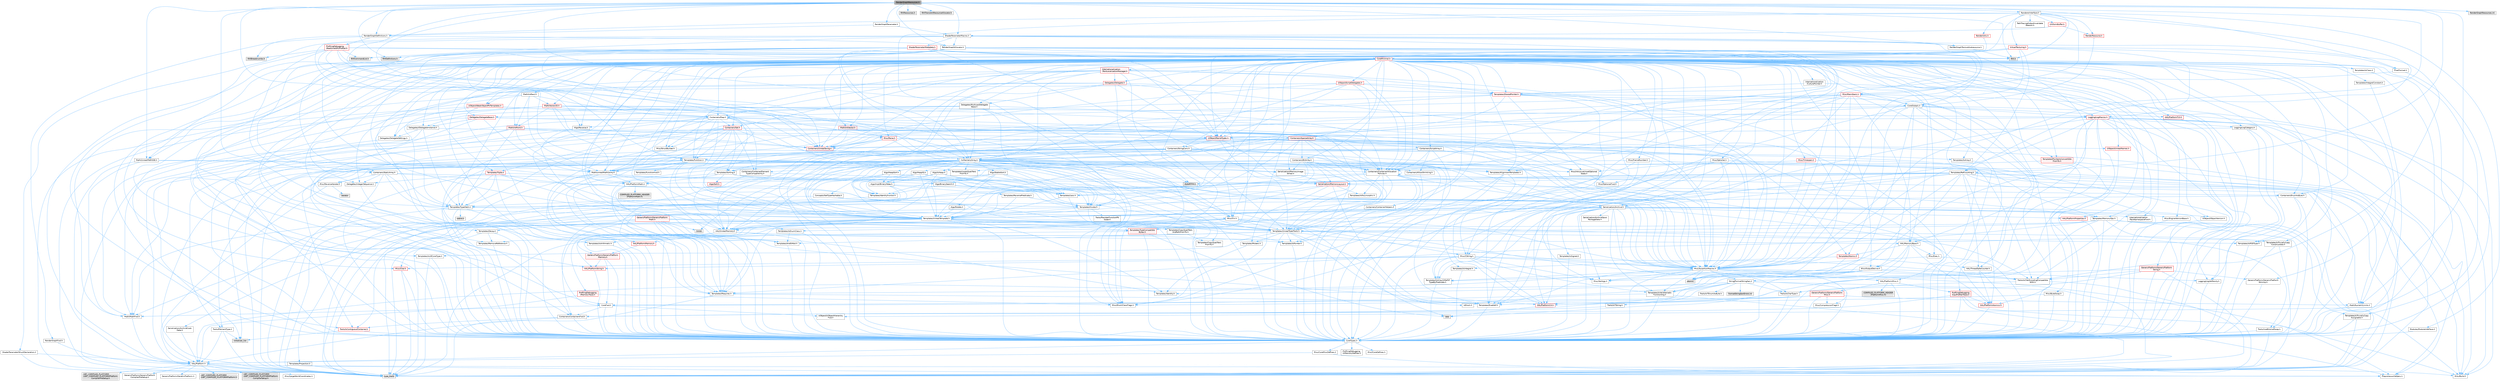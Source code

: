 digraph "RenderGraphResources.h"
{
 // INTERACTIVE_SVG=YES
 // LATEX_PDF_SIZE
  bgcolor="transparent";
  edge [fontname=Helvetica,fontsize=10,labelfontname=Helvetica,labelfontsize=10];
  node [fontname=Helvetica,fontsize=10,shape=box,height=0.2,width=0.4];
  Node1 [id="Node000001",label="RenderGraphResources.h",height=0.2,width=0.4,color="gray40", fillcolor="grey60", style="filled", fontcolor="black",tooltip=" "];
  Node1 -> Node2 [id="edge1_Node000001_Node000002",color="steelblue1",style="solid",tooltip=" "];
  Node2 [id="Node000002",label="Containers/Array.h",height=0.2,width=0.4,color="grey40", fillcolor="white", style="filled",URL="$df/dd0/Array_8h.html",tooltip=" "];
  Node2 -> Node3 [id="edge2_Node000002_Node000003",color="steelblue1",style="solid",tooltip=" "];
  Node3 [id="Node000003",label="CoreTypes.h",height=0.2,width=0.4,color="grey40", fillcolor="white", style="filled",URL="$dc/dec/CoreTypes_8h.html",tooltip=" "];
  Node3 -> Node4 [id="edge3_Node000003_Node000004",color="steelblue1",style="solid",tooltip=" "];
  Node4 [id="Node000004",label="HAL/Platform.h",height=0.2,width=0.4,color="grey40", fillcolor="white", style="filled",URL="$d9/dd0/Platform_8h.html",tooltip=" "];
  Node4 -> Node5 [id="edge4_Node000004_Node000005",color="steelblue1",style="solid",tooltip=" "];
  Node5 [id="Node000005",label="Misc/Build.h",height=0.2,width=0.4,color="grey40", fillcolor="white", style="filled",URL="$d3/dbb/Build_8h.html",tooltip=" "];
  Node4 -> Node6 [id="edge5_Node000004_Node000006",color="steelblue1",style="solid",tooltip=" "];
  Node6 [id="Node000006",label="Misc/LargeWorldCoordinates.h",height=0.2,width=0.4,color="grey40", fillcolor="white", style="filled",URL="$d2/dcb/LargeWorldCoordinates_8h.html",tooltip=" "];
  Node4 -> Node7 [id="edge6_Node000004_Node000007",color="steelblue1",style="solid",tooltip=" "];
  Node7 [id="Node000007",label="type_traits",height=0.2,width=0.4,color="grey60", fillcolor="#E0E0E0", style="filled",tooltip=" "];
  Node4 -> Node8 [id="edge7_Node000004_Node000008",color="steelblue1",style="solid",tooltip=" "];
  Node8 [id="Node000008",label="PreprocessorHelpers.h",height=0.2,width=0.4,color="grey40", fillcolor="white", style="filled",URL="$db/ddb/PreprocessorHelpers_8h.html",tooltip=" "];
  Node4 -> Node9 [id="edge8_Node000004_Node000009",color="steelblue1",style="solid",tooltip=" "];
  Node9 [id="Node000009",label="UBT_COMPILED_PLATFORM\l/UBT_COMPILED_PLATFORMPlatform\lCompilerPreSetup.h",height=0.2,width=0.4,color="grey60", fillcolor="#E0E0E0", style="filled",tooltip=" "];
  Node4 -> Node10 [id="edge9_Node000004_Node000010",color="steelblue1",style="solid",tooltip=" "];
  Node10 [id="Node000010",label="GenericPlatform/GenericPlatform\lCompilerPreSetup.h",height=0.2,width=0.4,color="grey40", fillcolor="white", style="filled",URL="$d9/dc8/GenericPlatformCompilerPreSetup_8h.html",tooltip=" "];
  Node4 -> Node11 [id="edge10_Node000004_Node000011",color="steelblue1",style="solid",tooltip=" "];
  Node11 [id="Node000011",label="GenericPlatform/GenericPlatform.h",height=0.2,width=0.4,color="grey40", fillcolor="white", style="filled",URL="$d6/d84/GenericPlatform_8h.html",tooltip=" "];
  Node4 -> Node12 [id="edge11_Node000004_Node000012",color="steelblue1",style="solid",tooltip=" "];
  Node12 [id="Node000012",label="UBT_COMPILED_PLATFORM\l/UBT_COMPILED_PLATFORMPlatform.h",height=0.2,width=0.4,color="grey60", fillcolor="#E0E0E0", style="filled",tooltip=" "];
  Node4 -> Node13 [id="edge12_Node000004_Node000013",color="steelblue1",style="solid",tooltip=" "];
  Node13 [id="Node000013",label="UBT_COMPILED_PLATFORM\l/UBT_COMPILED_PLATFORMPlatform\lCompilerSetup.h",height=0.2,width=0.4,color="grey60", fillcolor="#E0E0E0", style="filled",tooltip=" "];
  Node3 -> Node14 [id="edge13_Node000003_Node000014",color="steelblue1",style="solid",tooltip=" "];
  Node14 [id="Node000014",label="ProfilingDebugging\l/UMemoryDefines.h",height=0.2,width=0.4,color="grey40", fillcolor="white", style="filled",URL="$d2/da2/UMemoryDefines_8h.html",tooltip=" "];
  Node3 -> Node15 [id="edge14_Node000003_Node000015",color="steelblue1",style="solid",tooltip=" "];
  Node15 [id="Node000015",label="Misc/CoreMiscDefines.h",height=0.2,width=0.4,color="grey40", fillcolor="white", style="filled",URL="$da/d38/CoreMiscDefines_8h.html",tooltip=" "];
  Node15 -> Node4 [id="edge15_Node000015_Node000004",color="steelblue1",style="solid",tooltip=" "];
  Node15 -> Node8 [id="edge16_Node000015_Node000008",color="steelblue1",style="solid",tooltip=" "];
  Node3 -> Node16 [id="edge17_Node000003_Node000016",color="steelblue1",style="solid",tooltip=" "];
  Node16 [id="Node000016",label="Misc/CoreDefines.h",height=0.2,width=0.4,color="grey40", fillcolor="white", style="filled",URL="$d3/dd2/CoreDefines_8h.html",tooltip=" "];
  Node2 -> Node17 [id="edge18_Node000002_Node000017",color="steelblue1",style="solid",tooltip=" "];
  Node17 [id="Node000017",label="Misc/AssertionMacros.h",height=0.2,width=0.4,color="grey40", fillcolor="white", style="filled",URL="$d0/dfa/AssertionMacros_8h.html",tooltip=" "];
  Node17 -> Node3 [id="edge19_Node000017_Node000003",color="steelblue1",style="solid",tooltip=" "];
  Node17 -> Node4 [id="edge20_Node000017_Node000004",color="steelblue1",style="solid",tooltip=" "];
  Node17 -> Node18 [id="edge21_Node000017_Node000018",color="steelblue1",style="solid",tooltip=" "];
  Node18 [id="Node000018",label="HAL/PlatformMisc.h",height=0.2,width=0.4,color="grey40", fillcolor="white", style="filled",URL="$d0/df5/PlatformMisc_8h.html",tooltip=" "];
  Node18 -> Node3 [id="edge22_Node000018_Node000003",color="steelblue1",style="solid",tooltip=" "];
  Node18 -> Node19 [id="edge23_Node000018_Node000019",color="steelblue1",style="solid",tooltip=" "];
  Node19 [id="Node000019",label="GenericPlatform/GenericPlatform\lMisc.h",height=0.2,width=0.4,color="red", fillcolor="#FFF0F0", style="filled",URL="$db/d9a/GenericPlatformMisc_8h.html",tooltip=" "];
  Node19 -> Node25 [id="edge24_Node000019_Node000025",color="steelblue1",style="solid",tooltip=" "];
  Node25 [id="Node000025",label="CoreFwd.h",height=0.2,width=0.4,color="grey40", fillcolor="white", style="filled",URL="$d1/d1e/CoreFwd_8h.html",tooltip=" "];
  Node25 -> Node3 [id="edge25_Node000025_Node000003",color="steelblue1",style="solid",tooltip=" "];
  Node25 -> Node26 [id="edge26_Node000025_Node000026",color="steelblue1",style="solid",tooltip=" "];
  Node26 [id="Node000026",label="Containers/ContainersFwd.h",height=0.2,width=0.4,color="grey40", fillcolor="white", style="filled",URL="$d4/d0a/ContainersFwd_8h.html",tooltip=" "];
  Node26 -> Node4 [id="edge27_Node000026_Node000004",color="steelblue1",style="solid",tooltip=" "];
  Node26 -> Node3 [id="edge28_Node000026_Node000003",color="steelblue1",style="solid",tooltip=" "];
  Node26 -> Node23 [id="edge29_Node000026_Node000023",color="steelblue1",style="solid",tooltip=" "];
  Node23 [id="Node000023",label="Traits/IsContiguousContainer.h",height=0.2,width=0.4,color="red", fillcolor="#FFF0F0", style="filled",URL="$d5/d3c/IsContiguousContainer_8h.html",tooltip=" "];
  Node23 -> Node3 [id="edge30_Node000023_Node000003",color="steelblue1",style="solid",tooltip=" "];
  Node23 -> Node22 [id="edge31_Node000023_Node000022",color="steelblue1",style="solid",tooltip=" "];
  Node22 [id="Node000022",label="initializer_list",height=0.2,width=0.4,color="grey60", fillcolor="#E0E0E0", style="filled",tooltip=" "];
  Node25 -> Node27 [id="edge32_Node000025_Node000027",color="steelblue1",style="solid",tooltip=" "];
  Node27 [id="Node000027",label="Math/MathFwd.h",height=0.2,width=0.4,color="grey40", fillcolor="white", style="filled",URL="$d2/d10/MathFwd_8h.html",tooltip=" "];
  Node27 -> Node4 [id="edge33_Node000027_Node000004",color="steelblue1",style="solid",tooltip=" "];
  Node25 -> Node28 [id="edge34_Node000025_Node000028",color="steelblue1",style="solid",tooltip=" "];
  Node28 [id="Node000028",label="UObject/UObjectHierarchy\lFwd.h",height=0.2,width=0.4,color="grey40", fillcolor="white", style="filled",URL="$d3/d13/UObjectHierarchyFwd_8h.html",tooltip=" "];
  Node19 -> Node3 [id="edge35_Node000019_Node000003",color="steelblue1",style="solid",tooltip=" "];
  Node19 -> Node30 [id="edge36_Node000019_Node000030",color="steelblue1",style="solid",tooltip=" "];
  Node30 [id="Node000030",label="HAL/PlatformCrt.h",height=0.2,width=0.4,color="red", fillcolor="#FFF0F0", style="filled",URL="$d8/d75/PlatformCrt_8h.html",tooltip=" "];
  Node30 -> Node31 [id="edge37_Node000030_Node000031",color="steelblue1",style="solid",tooltip=" "];
  Node31 [id="Node000031",label="new",height=0.2,width=0.4,color="grey60", fillcolor="#E0E0E0", style="filled",tooltip=" "];
  Node19 -> Node40 [id="edge38_Node000019_Node000040",color="steelblue1",style="solid",tooltip=" "];
  Node40 [id="Node000040",label="Math/NumericLimits.h",height=0.2,width=0.4,color="grey40", fillcolor="white", style="filled",URL="$df/d1b/NumericLimits_8h.html",tooltip=" "];
  Node40 -> Node3 [id="edge39_Node000040_Node000003",color="steelblue1",style="solid",tooltip=" "];
  Node19 -> Node41 [id="edge40_Node000019_Node000041",color="steelblue1",style="solid",tooltip=" "];
  Node41 [id="Node000041",label="Misc/CompressionFlags.h",height=0.2,width=0.4,color="grey40", fillcolor="white", style="filled",URL="$d9/d76/CompressionFlags_8h.html",tooltip=" "];
  Node19 -> Node42 [id="edge41_Node000019_Node000042",color="steelblue1",style="solid",tooltip=" "];
  Node42 [id="Node000042",label="Misc/EnumClassFlags.h",height=0.2,width=0.4,color="grey40", fillcolor="white", style="filled",URL="$d8/de7/EnumClassFlags_8h.html",tooltip=" "];
  Node18 -> Node45 [id="edge42_Node000018_Node000045",color="steelblue1",style="solid",tooltip=" "];
  Node45 [id="Node000045",label="COMPILED_PLATFORM_HEADER\l(PlatformMisc.h)",height=0.2,width=0.4,color="grey60", fillcolor="#E0E0E0", style="filled",tooltip=" "];
  Node18 -> Node46 [id="edge43_Node000018_Node000046",color="steelblue1",style="solid",tooltip=" "];
  Node46 [id="Node000046",label="ProfilingDebugging\l/CpuProfilerTrace.h",height=0.2,width=0.4,color="red", fillcolor="#FFF0F0", style="filled",URL="$da/dcb/CpuProfilerTrace_8h.html",tooltip=" "];
  Node46 -> Node3 [id="edge44_Node000046_Node000003",color="steelblue1",style="solid",tooltip=" "];
  Node46 -> Node26 [id="edge45_Node000046_Node000026",color="steelblue1",style="solid",tooltip=" "];
  Node46 -> Node47 [id="edge46_Node000046_Node000047",color="steelblue1",style="solid",tooltip=" "];
  Node47 [id="Node000047",label="HAL/PlatformAtomics.h",height=0.2,width=0.4,color="red", fillcolor="#FFF0F0", style="filled",URL="$d3/d36/PlatformAtomics_8h.html",tooltip=" "];
  Node47 -> Node3 [id="edge47_Node000047_Node000003",color="steelblue1",style="solid",tooltip=" "];
  Node46 -> Node8 [id="edge48_Node000046_Node000008",color="steelblue1",style="solid",tooltip=" "];
  Node46 -> Node5 [id="edge49_Node000046_Node000005",color="steelblue1",style="solid",tooltip=" "];
  Node17 -> Node8 [id="edge50_Node000017_Node000008",color="steelblue1",style="solid",tooltip=" "];
  Node17 -> Node54 [id="edge51_Node000017_Node000054",color="steelblue1",style="solid",tooltip=" "];
  Node54 [id="Node000054",label="Templates/EnableIf.h",height=0.2,width=0.4,color="grey40", fillcolor="white", style="filled",URL="$d7/d60/EnableIf_8h.html",tooltip=" "];
  Node54 -> Node3 [id="edge52_Node000054_Node000003",color="steelblue1",style="solid",tooltip=" "];
  Node17 -> Node55 [id="edge53_Node000017_Node000055",color="steelblue1",style="solid",tooltip=" "];
  Node55 [id="Node000055",label="Templates/IsArrayOrRefOf\lTypeByPredicate.h",height=0.2,width=0.4,color="grey40", fillcolor="white", style="filled",URL="$d6/da1/IsArrayOrRefOfTypeByPredicate_8h.html",tooltip=" "];
  Node55 -> Node3 [id="edge54_Node000055_Node000003",color="steelblue1",style="solid",tooltip=" "];
  Node17 -> Node56 [id="edge55_Node000017_Node000056",color="steelblue1",style="solid",tooltip=" "];
  Node56 [id="Node000056",label="Templates/IsValidVariadic\lFunctionArg.h",height=0.2,width=0.4,color="grey40", fillcolor="white", style="filled",URL="$d0/dc8/IsValidVariadicFunctionArg_8h.html",tooltip=" "];
  Node56 -> Node3 [id="edge56_Node000056_Node000003",color="steelblue1",style="solid",tooltip=" "];
  Node56 -> Node57 [id="edge57_Node000056_Node000057",color="steelblue1",style="solid",tooltip=" "];
  Node57 [id="Node000057",label="IsEnum.h",height=0.2,width=0.4,color="grey40", fillcolor="white", style="filled",URL="$d4/de5/IsEnum_8h.html",tooltip=" "];
  Node56 -> Node7 [id="edge58_Node000056_Node000007",color="steelblue1",style="solid",tooltip=" "];
  Node17 -> Node58 [id="edge59_Node000017_Node000058",color="steelblue1",style="solid",tooltip=" "];
  Node58 [id="Node000058",label="Traits/IsCharEncodingCompatible\lWith.h",height=0.2,width=0.4,color="grey40", fillcolor="white", style="filled",URL="$df/dd1/IsCharEncodingCompatibleWith_8h.html",tooltip=" "];
  Node58 -> Node7 [id="edge60_Node000058_Node000007",color="steelblue1",style="solid",tooltip=" "];
  Node58 -> Node59 [id="edge61_Node000058_Node000059",color="steelblue1",style="solid",tooltip=" "];
  Node59 [id="Node000059",label="Traits/IsCharType.h",height=0.2,width=0.4,color="grey40", fillcolor="white", style="filled",URL="$db/d51/IsCharType_8h.html",tooltip=" "];
  Node59 -> Node3 [id="edge62_Node000059_Node000003",color="steelblue1",style="solid",tooltip=" "];
  Node17 -> Node60 [id="edge63_Node000017_Node000060",color="steelblue1",style="solid",tooltip=" "];
  Node60 [id="Node000060",label="Misc/VarArgs.h",height=0.2,width=0.4,color="grey40", fillcolor="white", style="filled",URL="$d5/d6f/VarArgs_8h.html",tooltip=" "];
  Node60 -> Node3 [id="edge64_Node000060_Node000003",color="steelblue1",style="solid",tooltip=" "];
  Node17 -> Node61 [id="edge65_Node000017_Node000061",color="steelblue1",style="solid",tooltip=" "];
  Node61 [id="Node000061",label="String/FormatStringSan.h",height=0.2,width=0.4,color="grey40", fillcolor="white", style="filled",URL="$d3/d8b/FormatStringSan_8h.html",tooltip=" "];
  Node61 -> Node7 [id="edge66_Node000061_Node000007",color="steelblue1",style="solid",tooltip=" "];
  Node61 -> Node3 [id="edge67_Node000061_Node000003",color="steelblue1",style="solid",tooltip=" "];
  Node61 -> Node62 [id="edge68_Node000061_Node000062",color="steelblue1",style="solid",tooltip=" "];
  Node62 [id="Node000062",label="Templates/Requires.h",height=0.2,width=0.4,color="grey40", fillcolor="white", style="filled",URL="$dc/d96/Requires_8h.html",tooltip=" "];
  Node62 -> Node54 [id="edge69_Node000062_Node000054",color="steelblue1",style="solid",tooltip=" "];
  Node62 -> Node7 [id="edge70_Node000062_Node000007",color="steelblue1",style="solid",tooltip=" "];
  Node61 -> Node63 [id="edge71_Node000061_Node000063",color="steelblue1",style="solid",tooltip=" "];
  Node63 [id="Node000063",label="Templates/Identity.h",height=0.2,width=0.4,color="grey40", fillcolor="white", style="filled",URL="$d0/dd5/Identity_8h.html",tooltip=" "];
  Node61 -> Node56 [id="edge72_Node000061_Node000056",color="steelblue1",style="solid",tooltip=" "];
  Node61 -> Node59 [id="edge73_Node000061_Node000059",color="steelblue1",style="solid",tooltip=" "];
  Node61 -> Node64 [id="edge74_Node000061_Node000064",color="steelblue1",style="solid",tooltip=" "];
  Node64 [id="Node000064",label="Traits/IsTEnumAsByte.h",height=0.2,width=0.4,color="grey40", fillcolor="white", style="filled",URL="$d1/de6/IsTEnumAsByte_8h.html",tooltip=" "];
  Node61 -> Node65 [id="edge75_Node000061_Node000065",color="steelblue1",style="solid",tooltip=" "];
  Node65 [id="Node000065",label="Traits/IsTString.h",height=0.2,width=0.4,color="grey40", fillcolor="white", style="filled",URL="$d0/df8/IsTString_8h.html",tooltip=" "];
  Node65 -> Node26 [id="edge76_Node000065_Node000026",color="steelblue1",style="solid",tooltip=" "];
  Node61 -> Node26 [id="edge77_Node000061_Node000026",color="steelblue1",style="solid",tooltip=" "];
  Node61 -> Node66 [id="edge78_Node000061_Node000066",color="steelblue1",style="solid",tooltip=" "];
  Node66 [id="Node000066",label="FormatStringSanErrors.inl",height=0.2,width=0.4,color="grey60", fillcolor="#E0E0E0", style="filled",tooltip=" "];
  Node17 -> Node67 [id="edge79_Node000017_Node000067",color="steelblue1",style="solid",tooltip=" "];
  Node67 [id="Node000067",label="atomic",height=0.2,width=0.4,color="grey60", fillcolor="#E0E0E0", style="filled",tooltip=" "];
  Node2 -> Node68 [id="edge80_Node000002_Node000068",color="steelblue1",style="solid",tooltip=" "];
  Node68 [id="Node000068",label="Misc/IntrusiveUnsetOptional\lState.h",height=0.2,width=0.4,color="grey40", fillcolor="white", style="filled",URL="$d2/d0a/IntrusiveUnsetOptionalState_8h.html",tooltip=" "];
  Node68 -> Node69 [id="edge81_Node000068_Node000069",color="steelblue1",style="solid",tooltip=" "];
  Node69 [id="Node000069",label="Misc/OptionalFwd.h",height=0.2,width=0.4,color="grey40", fillcolor="white", style="filled",URL="$dc/d50/OptionalFwd_8h.html",tooltip=" "];
  Node2 -> Node70 [id="edge82_Node000002_Node000070",color="steelblue1",style="solid",tooltip=" "];
  Node70 [id="Node000070",label="Misc/ReverseIterate.h",height=0.2,width=0.4,color="grey40", fillcolor="white", style="filled",URL="$db/de3/ReverseIterate_8h.html",tooltip=" "];
  Node70 -> Node4 [id="edge83_Node000070_Node000004",color="steelblue1",style="solid",tooltip=" "];
  Node70 -> Node71 [id="edge84_Node000070_Node000071",color="steelblue1",style="solid",tooltip=" "];
  Node71 [id="Node000071",label="iterator",height=0.2,width=0.4,color="grey60", fillcolor="#E0E0E0", style="filled",tooltip=" "];
  Node2 -> Node72 [id="edge85_Node000002_Node000072",color="steelblue1",style="solid",tooltip=" "];
  Node72 [id="Node000072",label="HAL/UnrealMemory.h",height=0.2,width=0.4,color="grey40", fillcolor="white", style="filled",URL="$d9/d96/UnrealMemory_8h.html",tooltip=" "];
  Node72 -> Node3 [id="edge86_Node000072_Node000003",color="steelblue1",style="solid",tooltip=" "];
  Node72 -> Node73 [id="edge87_Node000072_Node000073",color="steelblue1",style="solid",tooltip=" "];
  Node73 [id="Node000073",label="GenericPlatform/GenericPlatform\lMemory.h",height=0.2,width=0.4,color="red", fillcolor="#FFF0F0", style="filled",URL="$dd/d22/GenericPlatformMemory_8h.html",tooltip=" "];
  Node73 -> Node25 [id="edge88_Node000073_Node000025",color="steelblue1",style="solid",tooltip=" "];
  Node73 -> Node3 [id="edge89_Node000073_Node000003",color="steelblue1",style="solid",tooltip=" "];
  Node73 -> Node74 [id="edge90_Node000073_Node000074",color="steelblue1",style="solid",tooltip=" "];
  Node74 [id="Node000074",label="HAL/PlatformString.h",height=0.2,width=0.4,color="red", fillcolor="#FFF0F0", style="filled",URL="$db/db5/PlatformString_8h.html",tooltip=" "];
  Node74 -> Node3 [id="edge91_Node000074_Node000003",color="steelblue1",style="solid",tooltip=" "];
  Node72 -> Node76 [id="edge92_Node000072_Node000076",color="steelblue1",style="solid",tooltip=" "];
  Node76 [id="Node000076",label="HAL/MemoryBase.h",height=0.2,width=0.4,color="grey40", fillcolor="white", style="filled",URL="$d6/d9f/MemoryBase_8h.html",tooltip=" "];
  Node76 -> Node3 [id="edge93_Node000076_Node000003",color="steelblue1",style="solid",tooltip=" "];
  Node76 -> Node47 [id="edge94_Node000076_Node000047",color="steelblue1",style="solid",tooltip=" "];
  Node76 -> Node30 [id="edge95_Node000076_Node000030",color="steelblue1",style="solid",tooltip=" "];
  Node76 -> Node77 [id="edge96_Node000076_Node000077",color="steelblue1",style="solid",tooltip=" "];
  Node77 [id="Node000077",label="Misc/Exec.h",height=0.2,width=0.4,color="grey40", fillcolor="white", style="filled",URL="$de/ddb/Exec_8h.html",tooltip=" "];
  Node77 -> Node3 [id="edge97_Node000077_Node000003",color="steelblue1",style="solid",tooltip=" "];
  Node77 -> Node17 [id="edge98_Node000077_Node000017",color="steelblue1",style="solid",tooltip=" "];
  Node76 -> Node78 [id="edge99_Node000076_Node000078",color="steelblue1",style="solid",tooltip=" "];
  Node78 [id="Node000078",label="Misc/OutputDevice.h",height=0.2,width=0.4,color="grey40", fillcolor="white", style="filled",URL="$d7/d32/OutputDevice_8h.html",tooltip=" "];
  Node78 -> Node25 [id="edge100_Node000078_Node000025",color="steelblue1",style="solid",tooltip=" "];
  Node78 -> Node3 [id="edge101_Node000078_Node000003",color="steelblue1",style="solid",tooltip=" "];
  Node78 -> Node79 [id="edge102_Node000078_Node000079",color="steelblue1",style="solid",tooltip=" "];
  Node79 [id="Node000079",label="Logging/LogVerbosity.h",height=0.2,width=0.4,color="grey40", fillcolor="white", style="filled",URL="$d2/d8f/LogVerbosity_8h.html",tooltip=" "];
  Node79 -> Node3 [id="edge103_Node000079_Node000003",color="steelblue1",style="solid",tooltip=" "];
  Node78 -> Node60 [id="edge104_Node000078_Node000060",color="steelblue1",style="solid",tooltip=" "];
  Node78 -> Node55 [id="edge105_Node000078_Node000055",color="steelblue1",style="solid",tooltip=" "];
  Node78 -> Node56 [id="edge106_Node000078_Node000056",color="steelblue1",style="solid",tooltip=" "];
  Node78 -> Node58 [id="edge107_Node000078_Node000058",color="steelblue1",style="solid",tooltip=" "];
  Node76 -> Node80 [id="edge108_Node000076_Node000080",color="steelblue1",style="solid",tooltip=" "];
  Node80 [id="Node000080",label="Templates/Atomic.h",height=0.2,width=0.4,color="red", fillcolor="#FFF0F0", style="filled",URL="$d3/d91/Atomic_8h.html",tooltip=" "];
  Node80 -> Node81 [id="edge109_Node000080_Node000081",color="steelblue1",style="solid",tooltip=" "];
  Node81 [id="Node000081",label="HAL/ThreadSafeCounter.h",height=0.2,width=0.4,color="grey40", fillcolor="white", style="filled",URL="$dc/dc9/ThreadSafeCounter_8h.html",tooltip=" "];
  Node81 -> Node3 [id="edge110_Node000081_Node000003",color="steelblue1",style="solid",tooltip=" "];
  Node81 -> Node47 [id="edge111_Node000081_Node000047",color="steelblue1",style="solid",tooltip=" "];
  Node80 -> Node83 [id="edge112_Node000080_Node000083",color="steelblue1",style="solid",tooltip=" "];
  Node83 [id="Node000083",label="Templates/IsIntegral.h",height=0.2,width=0.4,color="grey40", fillcolor="white", style="filled",URL="$da/d64/IsIntegral_8h.html",tooltip=" "];
  Node83 -> Node3 [id="edge113_Node000083_Node000003",color="steelblue1",style="solid",tooltip=" "];
  Node80 -> Node67 [id="edge114_Node000080_Node000067",color="steelblue1",style="solid",tooltip=" "];
  Node72 -> Node89 [id="edge115_Node000072_Node000089",color="steelblue1",style="solid",tooltip=" "];
  Node89 [id="Node000089",label="HAL/PlatformMemory.h",height=0.2,width=0.4,color="red", fillcolor="#FFF0F0", style="filled",URL="$de/d68/PlatformMemory_8h.html",tooltip=" "];
  Node89 -> Node3 [id="edge116_Node000089_Node000003",color="steelblue1",style="solid",tooltip=" "];
  Node89 -> Node73 [id="edge117_Node000089_Node000073",color="steelblue1",style="solid",tooltip=" "];
  Node72 -> Node91 [id="edge118_Node000072_Node000091",color="steelblue1",style="solid",tooltip=" "];
  Node91 [id="Node000091",label="ProfilingDebugging\l/MemoryTrace.h",height=0.2,width=0.4,color="red", fillcolor="#FFF0F0", style="filled",URL="$da/dd7/MemoryTrace_8h.html",tooltip=" "];
  Node91 -> Node4 [id="edge119_Node000091_Node000004",color="steelblue1",style="solid",tooltip=" "];
  Node91 -> Node42 [id="edge120_Node000091_Node000042",color="steelblue1",style="solid",tooltip=" "];
  Node72 -> Node92 [id="edge121_Node000072_Node000092",color="steelblue1",style="solid",tooltip=" "];
  Node92 [id="Node000092",label="Templates/IsPointer.h",height=0.2,width=0.4,color="grey40", fillcolor="white", style="filled",URL="$d7/d05/IsPointer_8h.html",tooltip=" "];
  Node92 -> Node3 [id="edge122_Node000092_Node000003",color="steelblue1",style="solid",tooltip=" "];
  Node2 -> Node93 [id="edge123_Node000002_Node000093",color="steelblue1",style="solid",tooltip=" "];
  Node93 [id="Node000093",label="Templates/UnrealTypeTraits.h",height=0.2,width=0.4,color="grey40", fillcolor="white", style="filled",URL="$d2/d2d/UnrealTypeTraits_8h.html",tooltip=" "];
  Node93 -> Node3 [id="edge124_Node000093_Node000003",color="steelblue1",style="solid",tooltip=" "];
  Node93 -> Node92 [id="edge125_Node000093_Node000092",color="steelblue1",style="solid",tooltip=" "];
  Node93 -> Node17 [id="edge126_Node000093_Node000017",color="steelblue1",style="solid",tooltip=" "];
  Node93 -> Node85 [id="edge127_Node000093_Node000085",color="steelblue1",style="solid",tooltip=" "];
  Node85 [id="Node000085",label="Templates/AndOrNot.h",height=0.2,width=0.4,color="grey40", fillcolor="white", style="filled",URL="$db/d0a/AndOrNot_8h.html",tooltip=" "];
  Node85 -> Node3 [id="edge128_Node000085_Node000003",color="steelblue1",style="solid",tooltip=" "];
  Node93 -> Node54 [id="edge129_Node000093_Node000054",color="steelblue1",style="solid",tooltip=" "];
  Node93 -> Node94 [id="edge130_Node000093_Node000094",color="steelblue1",style="solid",tooltip=" "];
  Node94 [id="Node000094",label="Templates/IsArithmetic.h",height=0.2,width=0.4,color="grey40", fillcolor="white", style="filled",URL="$d2/d5d/IsArithmetic_8h.html",tooltip=" "];
  Node94 -> Node3 [id="edge131_Node000094_Node000003",color="steelblue1",style="solid",tooltip=" "];
  Node93 -> Node57 [id="edge132_Node000093_Node000057",color="steelblue1",style="solid",tooltip=" "];
  Node93 -> Node95 [id="edge133_Node000093_Node000095",color="steelblue1",style="solid",tooltip=" "];
  Node95 [id="Node000095",label="Templates/Models.h",height=0.2,width=0.4,color="grey40", fillcolor="white", style="filled",URL="$d3/d0c/Models_8h.html",tooltip=" "];
  Node95 -> Node63 [id="edge134_Node000095_Node000063",color="steelblue1",style="solid",tooltip=" "];
  Node93 -> Node96 [id="edge135_Node000093_Node000096",color="steelblue1",style="solid",tooltip=" "];
  Node96 [id="Node000096",label="Templates/IsPODType.h",height=0.2,width=0.4,color="grey40", fillcolor="white", style="filled",URL="$d7/db1/IsPODType_8h.html",tooltip=" "];
  Node96 -> Node3 [id="edge136_Node000096_Node000003",color="steelblue1",style="solid",tooltip=" "];
  Node93 -> Node97 [id="edge137_Node000093_Node000097",color="steelblue1",style="solid",tooltip=" "];
  Node97 [id="Node000097",label="Templates/IsUECoreType.h",height=0.2,width=0.4,color="grey40", fillcolor="white", style="filled",URL="$d1/db8/IsUECoreType_8h.html",tooltip=" "];
  Node97 -> Node3 [id="edge138_Node000097_Node000003",color="steelblue1",style="solid",tooltip=" "];
  Node97 -> Node7 [id="edge139_Node000097_Node000007",color="steelblue1",style="solid",tooltip=" "];
  Node93 -> Node86 [id="edge140_Node000093_Node000086",color="steelblue1",style="solid",tooltip=" "];
  Node86 [id="Node000086",label="Templates/IsTriviallyCopy\lConstructible.h",height=0.2,width=0.4,color="grey40", fillcolor="white", style="filled",URL="$d3/d78/IsTriviallyCopyConstructible_8h.html",tooltip=" "];
  Node86 -> Node3 [id="edge141_Node000086_Node000003",color="steelblue1",style="solid",tooltip=" "];
  Node86 -> Node7 [id="edge142_Node000086_Node000007",color="steelblue1",style="solid",tooltip=" "];
  Node2 -> Node98 [id="edge143_Node000002_Node000098",color="steelblue1",style="solid",tooltip=" "];
  Node98 [id="Node000098",label="Templates/UnrealTemplate.h",height=0.2,width=0.4,color="grey40", fillcolor="white", style="filled",URL="$d4/d24/UnrealTemplate_8h.html",tooltip=" "];
  Node98 -> Node3 [id="edge144_Node000098_Node000003",color="steelblue1",style="solid",tooltip=" "];
  Node98 -> Node92 [id="edge145_Node000098_Node000092",color="steelblue1",style="solid",tooltip=" "];
  Node98 -> Node72 [id="edge146_Node000098_Node000072",color="steelblue1",style="solid",tooltip=" "];
  Node98 -> Node99 [id="edge147_Node000098_Node000099",color="steelblue1",style="solid",tooltip=" "];
  Node99 [id="Node000099",label="Templates/CopyQualifiers\lAndRefsFromTo.h",height=0.2,width=0.4,color="grey40", fillcolor="white", style="filled",URL="$d3/db3/CopyQualifiersAndRefsFromTo_8h.html",tooltip=" "];
  Node99 -> Node100 [id="edge148_Node000099_Node000100",color="steelblue1",style="solid",tooltip=" "];
  Node100 [id="Node000100",label="Templates/CopyQualifiers\lFromTo.h",height=0.2,width=0.4,color="grey40", fillcolor="white", style="filled",URL="$d5/db4/CopyQualifiersFromTo_8h.html",tooltip=" "];
  Node98 -> Node93 [id="edge149_Node000098_Node000093",color="steelblue1",style="solid",tooltip=" "];
  Node98 -> Node101 [id="edge150_Node000098_Node000101",color="steelblue1",style="solid",tooltip=" "];
  Node101 [id="Node000101",label="Templates/RemoveReference.h",height=0.2,width=0.4,color="grey40", fillcolor="white", style="filled",URL="$da/dbe/RemoveReference_8h.html",tooltip=" "];
  Node101 -> Node3 [id="edge151_Node000101_Node000003",color="steelblue1",style="solid",tooltip=" "];
  Node98 -> Node62 [id="edge152_Node000098_Node000062",color="steelblue1",style="solid",tooltip=" "];
  Node98 -> Node102 [id="edge153_Node000098_Node000102",color="steelblue1",style="solid",tooltip=" "];
  Node102 [id="Node000102",label="Templates/TypeCompatible\lBytes.h",height=0.2,width=0.4,color="red", fillcolor="#FFF0F0", style="filled",URL="$df/d0a/TypeCompatibleBytes_8h.html",tooltip=" "];
  Node102 -> Node3 [id="edge154_Node000102_Node000003",color="steelblue1",style="solid",tooltip=" "];
  Node102 -> Node31 [id="edge155_Node000102_Node000031",color="steelblue1",style="solid",tooltip=" "];
  Node102 -> Node7 [id="edge156_Node000102_Node000007",color="steelblue1",style="solid",tooltip=" "];
  Node98 -> Node63 [id="edge157_Node000098_Node000063",color="steelblue1",style="solid",tooltip=" "];
  Node98 -> Node23 [id="edge158_Node000098_Node000023",color="steelblue1",style="solid",tooltip=" "];
  Node98 -> Node103 [id="edge159_Node000098_Node000103",color="steelblue1",style="solid",tooltip=" "];
  Node103 [id="Node000103",label="Traits/UseBitwiseSwap.h",height=0.2,width=0.4,color="grey40", fillcolor="white", style="filled",URL="$db/df3/UseBitwiseSwap_8h.html",tooltip=" "];
  Node103 -> Node3 [id="edge160_Node000103_Node000003",color="steelblue1",style="solid",tooltip=" "];
  Node103 -> Node7 [id="edge161_Node000103_Node000007",color="steelblue1",style="solid",tooltip=" "];
  Node98 -> Node7 [id="edge162_Node000098_Node000007",color="steelblue1",style="solid",tooltip=" "];
  Node2 -> Node104 [id="edge163_Node000002_Node000104",color="steelblue1",style="solid",tooltip=" "];
  Node104 [id="Node000104",label="Containers/AllowShrinking.h",height=0.2,width=0.4,color="grey40", fillcolor="white", style="filled",URL="$d7/d1a/AllowShrinking_8h.html",tooltip=" "];
  Node104 -> Node3 [id="edge164_Node000104_Node000003",color="steelblue1",style="solid",tooltip=" "];
  Node2 -> Node105 [id="edge165_Node000002_Node000105",color="steelblue1",style="solid",tooltip=" "];
  Node105 [id="Node000105",label="Containers/ContainerAllocation\lPolicies.h",height=0.2,width=0.4,color="grey40", fillcolor="white", style="filled",URL="$d7/dff/ContainerAllocationPolicies_8h.html",tooltip=" "];
  Node105 -> Node3 [id="edge166_Node000105_Node000003",color="steelblue1",style="solid",tooltip=" "];
  Node105 -> Node106 [id="edge167_Node000105_Node000106",color="steelblue1",style="solid",tooltip=" "];
  Node106 [id="Node000106",label="Containers/ContainerHelpers.h",height=0.2,width=0.4,color="grey40", fillcolor="white", style="filled",URL="$d7/d33/ContainerHelpers_8h.html",tooltip=" "];
  Node106 -> Node3 [id="edge168_Node000106_Node000003",color="steelblue1",style="solid",tooltip=" "];
  Node105 -> Node105 [id="edge169_Node000105_Node000105",color="steelblue1",style="solid",tooltip=" "];
  Node105 -> Node107 [id="edge170_Node000105_Node000107",color="steelblue1",style="solid",tooltip=" "];
  Node107 [id="Node000107",label="HAL/PlatformMath.h",height=0.2,width=0.4,color="grey40", fillcolor="white", style="filled",URL="$dc/d53/PlatformMath_8h.html",tooltip=" "];
  Node107 -> Node3 [id="edge171_Node000107_Node000003",color="steelblue1",style="solid",tooltip=" "];
  Node107 -> Node108 [id="edge172_Node000107_Node000108",color="steelblue1",style="solid",tooltip=" "];
  Node108 [id="Node000108",label="GenericPlatform/GenericPlatform\lMath.h",height=0.2,width=0.4,color="red", fillcolor="#FFF0F0", style="filled",URL="$d5/d79/GenericPlatformMath_8h.html",tooltip=" "];
  Node108 -> Node3 [id="edge173_Node000108_Node000003",color="steelblue1",style="solid",tooltip=" "];
  Node108 -> Node26 [id="edge174_Node000108_Node000026",color="steelblue1",style="solid",tooltip=" "];
  Node108 -> Node30 [id="edge175_Node000108_Node000030",color="steelblue1",style="solid",tooltip=" "];
  Node108 -> Node85 [id="edge176_Node000108_Node000085",color="steelblue1",style="solid",tooltip=" "];
  Node108 -> Node109 [id="edge177_Node000108_Node000109",color="steelblue1",style="solid",tooltip=" "];
  Node109 [id="Node000109",label="Templates/Decay.h",height=0.2,width=0.4,color="grey40", fillcolor="white", style="filled",URL="$dd/d0f/Decay_8h.html",tooltip=" "];
  Node109 -> Node3 [id="edge178_Node000109_Node000003",color="steelblue1",style="solid",tooltip=" "];
  Node109 -> Node101 [id="edge179_Node000109_Node000101",color="steelblue1",style="solid",tooltip=" "];
  Node109 -> Node7 [id="edge180_Node000109_Node000007",color="steelblue1",style="solid",tooltip=" "];
  Node108 -> Node93 [id="edge181_Node000108_Node000093",color="steelblue1",style="solid",tooltip=" "];
  Node108 -> Node62 [id="edge182_Node000108_Node000062",color="steelblue1",style="solid",tooltip=" "];
  Node108 -> Node102 [id="edge183_Node000108_Node000102",color="steelblue1",style="solid",tooltip=" "];
  Node108 -> Node113 [id="edge184_Node000108_Node000113",color="steelblue1",style="solid",tooltip=" "];
  Node113 [id="Node000113",label="limits",height=0.2,width=0.4,color="grey60", fillcolor="#E0E0E0", style="filled",tooltip=" "];
  Node108 -> Node7 [id="edge185_Node000108_Node000007",color="steelblue1",style="solid",tooltip=" "];
  Node107 -> Node114 [id="edge186_Node000107_Node000114",color="steelblue1",style="solid",tooltip=" "];
  Node114 [id="Node000114",label="COMPILED_PLATFORM_HEADER\l(PlatformMath.h)",height=0.2,width=0.4,color="grey60", fillcolor="#E0E0E0", style="filled",tooltip=" "];
  Node105 -> Node72 [id="edge187_Node000105_Node000072",color="steelblue1",style="solid",tooltip=" "];
  Node105 -> Node40 [id="edge188_Node000105_Node000040",color="steelblue1",style="solid",tooltip=" "];
  Node105 -> Node17 [id="edge189_Node000105_Node000017",color="steelblue1",style="solid",tooltip=" "];
  Node105 -> Node115 [id="edge190_Node000105_Node000115",color="steelblue1",style="solid",tooltip=" "];
  Node115 [id="Node000115",label="Templates/IsPolymorphic.h",height=0.2,width=0.4,color="grey40", fillcolor="white", style="filled",URL="$dc/d20/IsPolymorphic_8h.html",tooltip=" "];
  Node105 -> Node116 [id="edge191_Node000105_Node000116",color="steelblue1",style="solid",tooltip=" "];
  Node116 [id="Node000116",label="Templates/MemoryOps.h",height=0.2,width=0.4,color="grey40", fillcolor="white", style="filled",URL="$db/dea/MemoryOps_8h.html",tooltip=" "];
  Node116 -> Node3 [id="edge192_Node000116_Node000003",color="steelblue1",style="solid",tooltip=" "];
  Node116 -> Node72 [id="edge193_Node000116_Node000072",color="steelblue1",style="solid",tooltip=" "];
  Node116 -> Node87 [id="edge194_Node000116_Node000087",color="steelblue1",style="solid",tooltip=" "];
  Node87 [id="Node000087",label="Templates/IsTriviallyCopy\lAssignable.h",height=0.2,width=0.4,color="grey40", fillcolor="white", style="filled",URL="$d2/df2/IsTriviallyCopyAssignable_8h.html",tooltip=" "];
  Node87 -> Node3 [id="edge195_Node000087_Node000003",color="steelblue1",style="solid",tooltip=" "];
  Node87 -> Node7 [id="edge196_Node000087_Node000007",color="steelblue1",style="solid",tooltip=" "];
  Node116 -> Node86 [id="edge197_Node000116_Node000086",color="steelblue1",style="solid",tooltip=" "];
  Node116 -> Node62 [id="edge198_Node000116_Node000062",color="steelblue1",style="solid",tooltip=" "];
  Node116 -> Node93 [id="edge199_Node000116_Node000093",color="steelblue1",style="solid",tooltip=" "];
  Node116 -> Node103 [id="edge200_Node000116_Node000103",color="steelblue1",style="solid",tooltip=" "];
  Node116 -> Node31 [id="edge201_Node000116_Node000031",color="steelblue1",style="solid",tooltip=" "];
  Node116 -> Node7 [id="edge202_Node000116_Node000007",color="steelblue1",style="solid",tooltip=" "];
  Node105 -> Node102 [id="edge203_Node000105_Node000102",color="steelblue1",style="solid",tooltip=" "];
  Node105 -> Node7 [id="edge204_Node000105_Node000007",color="steelblue1",style="solid",tooltip=" "];
  Node2 -> Node117 [id="edge205_Node000002_Node000117",color="steelblue1",style="solid",tooltip=" "];
  Node117 [id="Node000117",label="Containers/ContainerElement\lTypeCompatibility.h",height=0.2,width=0.4,color="grey40", fillcolor="white", style="filled",URL="$df/ddf/ContainerElementTypeCompatibility_8h.html",tooltip=" "];
  Node117 -> Node3 [id="edge206_Node000117_Node000003",color="steelblue1",style="solid",tooltip=" "];
  Node117 -> Node93 [id="edge207_Node000117_Node000093",color="steelblue1",style="solid",tooltip=" "];
  Node2 -> Node118 [id="edge208_Node000002_Node000118",color="steelblue1",style="solid",tooltip=" "];
  Node118 [id="Node000118",label="Serialization/Archive.h",height=0.2,width=0.4,color="grey40", fillcolor="white", style="filled",URL="$d7/d3b/Archive_8h.html",tooltip=" "];
  Node118 -> Node25 [id="edge209_Node000118_Node000025",color="steelblue1",style="solid",tooltip=" "];
  Node118 -> Node3 [id="edge210_Node000118_Node000003",color="steelblue1",style="solid",tooltip=" "];
  Node118 -> Node119 [id="edge211_Node000118_Node000119",color="steelblue1",style="solid",tooltip=" "];
  Node119 [id="Node000119",label="HAL/PlatformProperties.h",height=0.2,width=0.4,color="red", fillcolor="#FFF0F0", style="filled",URL="$d9/db0/PlatformProperties_8h.html",tooltip=" "];
  Node119 -> Node3 [id="edge212_Node000119_Node000003",color="steelblue1",style="solid",tooltip=" "];
  Node118 -> Node122 [id="edge213_Node000118_Node000122",color="steelblue1",style="solid",tooltip=" "];
  Node122 [id="Node000122",label="Internationalization\l/TextNamespaceFwd.h",height=0.2,width=0.4,color="grey40", fillcolor="white", style="filled",URL="$d8/d97/TextNamespaceFwd_8h.html",tooltip=" "];
  Node122 -> Node3 [id="edge214_Node000122_Node000003",color="steelblue1",style="solid",tooltip=" "];
  Node118 -> Node27 [id="edge215_Node000118_Node000027",color="steelblue1",style="solid",tooltip=" "];
  Node118 -> Node17 [id="edge216_Node000118_Node000017",color="steelblue1",style="solid",tooltip=" "];
  Node118 -> Node5 [id="edge217_Node000118_Node000005",color="steelblue1",style="solid",tooltip=" "];
  Node118 -> Node41 [id="edge218_Node000118_Node000041",color="steelblue1",style="solid",tooltip=" "];
  Node118 -> Node123 [id="edge219_Node000118_Node000123",color="steelblue1",style="solid",tooltip=" "];
  Node123 [id="Node000123",label="Misc/EngineVersionBase.h",height=0.2,width=0.4,color="grey40", fillcolor="white", style="filled",URL="$d5/d2b/EngineVersionBase_8h.html",tooltip=" "];
  Node123 -> Node3 [id="edge220_Node000123_Node000003",color="steelblue1",style="solid",tooltip=" "];
  Node118 -> Node60 [id="edge221_Node000118_Node000060",color="steelblue1",style="solid",tooltip=" "];
  Node118 -> Node124 [id="edge222_Node000118_Node000124",color="steelblue1",style="solid",tooltip=" "];
  Node124 [id="Node000124",label="Serialization/ArchiveCook\lData.h",height=0.2,width=0.4,color="grey40", fillcolor="white", style="filled",URL="$dc/db6/ArchiveCookData_8h.html",tooltip=" "];
  Node124 -> Node4 [id="edge223_Node000124_Node000004",color="steelblue1",style="solid",tooltip=" "];
  Node118 -> Node125 [id="edge224_Node000118_Node000125",color="steelblue1",style="solid",tooltip=" "];
  Node125 [id="Node000125",label="Serialization/ArchiveSave\lPackageData.h",height=0.2,width=0.4,color="grey40", fillcolor="white", style="filled",URL="$d1/d37/ArchiveSavePackageData_8h.html",tooltip=" "];
  Node118 -> Node54 [id="edge225_Node000118_Node000054",color="steelblue1",style="solid",tooltip=" "];
  Node118 -> Node55 [id="edge226_Node000118_Node000055",color="steelblue1",style="solid",tooltip=" "];
  Node118 -> Node126 [id="edge227_Node000118_Node000126",color="steelblue1",style="solid",tooltip=" "];
  Node126 [id="Node000126",label="Templates/IsEnumClass.h",height=0.2,width=0.4,color="grey40", fillcolor="white", style="filled",URL="$d7/d15/IsEnumClass_8h.html",tooltip=" "];
  Node126 -> Node3 [id="edge228_Node000126_Node000003",color="steelblue1",style="solid",tooltip=" "];
  Node126 -> Node85 [id="edge229_Node000126_Node000085",color="steelblue1",style="solid",tooltip=" "];
  Node118 -> Node112 [id="edge230_Node000118_Node000112",color="steelblue1",style="solid",tooltip=" "];
  Node112 [id="Node000112",label="Templates/IsSigned.h",height=0.2,width=0.4,color="grey40", fillcolor="white", style="filled",URL="$d8/dd8/IsSigned_8h.html",tooltip=" "];
  Node112 -> Node3 [id="edge231_Node000112_Node000003",color="steelblue1",style="solid",tooltip=" "];
  Node118 -> Node56 [id="edge232_Node000118_Node000056",color="steelblue1",style="solid",tooltip=" "];
  Node118 -> Node98 [id="edge233_Node000118_Node000098",color="steelblue1",style="solid",tooltip=" "];
  Node118 -> Node58 [id="edge234_Node000118_Node000058",color="steelblue1",style="solid",tooltip=" "];
  Node118 -> Node127 [id="edge235_Node000118_Node000127",color="steelblue1",style="solid",tooltip=" "];
  Node127 [id="Node000127",label="UObject/ObjectVersion.h",height=0.2,width=0.4,color="grey40", fillcolor="white", style="filled",URL="$da/d63/ObjectVersion_8h.html",tooltip=" "];
  Node127 -> Node3 [id="edge236_Node000127_Node000003",color="steelblue1",style="solid",tooltip=" "];
  Node2 -> Node128 [id="edge237_Node000002_Node000128",color="steelblue1",style="solid",tooltip=" "];
  Node128 [id="Node000128",label="Serialization/MemoryImage\lWriter.h",height=0.2,width=0.4,color="grey40", fillcolor="white", style="filled",URL="$d0/d08/MemoryImageWriter_8h.html",tooltip=" "];
  Node128 -> Node3 [id="edge238_Node000128_Node000003",color="steelblue1",style="solid",tooltip=" "];
  Node128 -> Node129 [id="edge239_Node000128_Node000129",color="steelblue1",style="solid",tooltip=" "];
  Node129 [id="Node000129",label="Serialization/MemoryLayout.h",height=0.2,width=0.4,color="red", fillcolor="#FFF0F0", style="filled",URL="$d7/d66/MemoryLayout_8h.html",tooltip=" "];
  Node129 -> Node132 [id="edge240_Node000129_Node000132",color="steelblue1",style="solid",tooltip=" "];
  Node132 [id="Node000132",label="Containers/EnumAsByte.h",height=0.2,width=0.4,color="grey40", fillcolor="white", style="filled",URL="$d6/d9a/EnumAsByte_8h.html",tooltip=" "];
  Node132 -> Node3 [id="edge241_Node000132_Node000003",color="steelblue1",style="solid",tooltip=" "];
  Node132 -> Node96 [id="edge242_Node000132_Node000096",color="steelblue1",style="solid",tooltip=" "];
  Node132 -> Node133 [id="edge243_Node000132_Node000133",color="steelblue1",style="solid",tooltip=" "];
  Node133 [id="Node000133",label="Templates/TypeHash.h",height=0.2,width=0.4,color="grey40", fillcolor="white", style="filled",URL="$d1/d62/TypeHash_8h.html",tooltip=" "];
  Node133 -> Node3 [id="edge244_Node000133_Node000003",color="steelblue1",style="solid",tooltip=" "];
  Node133 -> Node62 [id="edge245_Node000133_Node000062",color="steelblue1",style="solid",tooltip=" "];
  Node133 -> Node134 [id="edge246_Node000133_Node000134",color="steelblue1",style="solid",tooltip=" "];
  Node134 [id="Node000134",label="Misc/Crc.h",height=0.2,width=0.4,color="grey40", fillcolor="white", style="filled",URL="$d4/dd2/Crc_8h.html",tooltip=" "];
  Node134 -> Node3 [id="edge247_Node000134_Node000003",color="steelblue1",style="solid",tooltip=" "];
  Node134 -> Node74 [id="edge248_Node000134_Node000074",color="steelblue1",style="solid",tooltip=" "];
  Node134 -> Node17 [id="edge249_Node000134_Node000017",color="steelblue1",style="solid",tooltip=" "];
  Node134 -> Node135 [id="edge250_Node000134_Node000135",color="steelblue1",style="solid",tooltip=" "];
  Node135 [id="Node000135",label="Misc/CString.h",height=0.2,width=0.4,color="grey40", fillcolor="white", style="filled",URL="$d2/d49/CString_8h.html",tooltip=" "];
  Node135 -> Node3 [id="edge251_Node000135_Node000003",color="steelblue1",style="solid",tooltip=" "];
  Node135 -> Node30 [id="edge252_Node000135_Node000030",color="steelblue1",style="solid",tooltip=" "];
  Node135 -> Node74 [id="edge253_Node000135_Node000074",color="steelblue1",style="solid",tooltip=" "];
  Node135 -> Node17 [id="edge254_Node000135_Node000017",color="steelblue1",style="solid",tooltip=" "];
  Node135 -> Node136 [id="edge255_Node000135_Node000136",color="steelblue1",style="solid",tooltip=" "];
  Node136 [id="Node000136",label="Misc/Char.h",height=0.2,width=0.4,color="red", fillcolor="#FFF0F0", style="filled",URL="$d0/d58/Char_8h.html",tooltip=" "];
  Node136 -> Node3 [id="edge256_Node000136_Node000003",color="steelblue1",style="solid",tooltip=" "];
  Node136 -> Node7 [id="edge257_Node000136_Node000007",color="steelblue1",style="solid",tooltip=" "];
  Node135 -> Node60 [id="edge258_Node000135_Node000060",color="steelblue1",style="solid",tooltip=" "];
  Node135 -> Node55 [id="edge259_Node000135_Node000055",color="steelblue1",style="solid",tooltip=" "];
  Node135 -> Node56 [id="edge260_Node000135_Node000056",color="steelblue1",style="solid",tooltip=" "];
  Node135 -> Node58 [id="edge261_Node000135_Node000058",color="steelblue1",style="solid",tooltip=" "];
  Node134 -> Node136 [id="edge262_Node000134_Node000136",color="steelblue1",style="solid",tooltip=" "];
  Node134 -> Node93 [id="edge263_Node000134_Node000093",color="steelblue1",style="solid",tooltip=" "];
  Node134 -> Node59 [id="edge264_Node000134_Node000059",color="steelblue1",style="solid",tooltip=" "];
  Node133 -> Node139 [id="edge265_Node000133_Node000139",color="steelblue1",style="solid",tooltip=" "];
  Node139 [id="Node000139",label="stdint.h",height=0.2,width=0.4,color="grey60", fillcolor="#E0E0E0", style="filled",tooltip=" "];
  Node133 -> Node7 [id="edge266_Node000133_Node000007",color="steelblue1",style="solid",tooltip=" "];
  Node129 -> Node72 [id="edge267_Node000129_Node000072",color="steelblue1",style="solid",tooltip=" "];
  Node129 -> Node54 [id="edge268_Node000129_Node000054",color="steelblue1",style="solid",tooltip=" "];
  Node129 -> Node115 [id="edge269_Node000129_Node000115",color="steelblue1",style="solid",tooltip=" "];
  Node129 -> Node95 [id="edge270_Node000129_Node000095",color="steelblue1",style="solid",tooltip=" "];
  Node129 -> Node98 [id="edge271_Node000129_Node000098",color="steelblue1",style="solid",tooltip=" "];
  Node2 -> Node142 [id="edge272_Node000002_Node000142",color="steelblue1",style="solid",tooltip=" "];
  Node142 [id="Node000142",label="Algo/Heapify.h",height=0.2,width=0.4,color="grey40", fillcolor="white", style="filled",URL="$d0/d2a/Heapify_8h.html",tooltip=" "];
  Node142 -> Node143 [id="edge273_Node000142_Node000143",color="steelblue1",style="solid",tooltip=" "];
  Node143 [id="Node000143",label="Algo/Impl/BinaryHeap.h",height=0.2,width=0.4,color="grey40", fillcolor="white", style="filled",URL="$d7/da3/Algo_2Impl_2BinaryHeap_8h.html",tooltip=" "];
  Node143 -> Node144 [id="edge274_Node000143_Node000144",color="steelblue1",style="solid",tooltip=" "];
  Node144 [id="Node000144",label="Templates/Invoke.h",height=0.2,width=0.4,color="grey40", fillcolor="white", style="filled",URL="$d7/deb/Invoke_8h.html",tooltip=" "];
  Node144 -> Node3 [id="edge275_Node000144_Node000003",color="steelblue1",style="solid",tooltip=" "];
  Node144 -> Node145 [id="edge276_Node000144_Node000145",color="steelblue1",style="solid",tooltip=" "];
  Node145 [id="Node000145",label="Traits/MemberFunctionPtr\lOuter.h",height=0.2,width=0.4,color="grey40", fillcolor="white", style="filled",URL="$db/da7/MemberFunctionPtrOuter_8h.html",tooltip=" "];
  Node144 -> Node98 [id="edge277_Node000144_Node000098",color="steelblue1",style="solid",tooltip=" "];
  Node144 -> Node7 [id="edge278_Node000144_Node000007",color="steelblue1",style="solid",tooltip=" "];
  Node143 -> Node146 [id="edge279_Node000143_Node000146",color="steelblue1",style="solid",tooltip=" "];
  Node146 [id="Node000146",label="Templates/Projection.h",height=0.2,width=0.4,color="grey40", fillcolor="white", style="filled",URL="$d7/df0/Projection_8h.html",tooltip=" "];
  Node146 -> Node7 [id="edge280_Node000146_Node000007",color="steelblue1",style="solid",tooltip=" "];
  Node143 -> Node147 [id="edge281_Node000143_Node000147",color="steelblue1",style="solid",tooltip=" "];
  Node147 [id="Node000147",label="Templates/ReversePredicate.h",height=0.2,width=0.4,color="grey40", fillcolor="white", style="filled",URL="$d8/d28/ReversePredicate_8h.html",tooltip=" "];
  Node147 -> Node144 [id="edge282_Node000147_Node000144",color="steelblue1",style="solid",tooltip=" "];
  Node147 -> Node98 [id="edge283_Node000147_Node000098",color="steelblue1",style="solid",tooltip=" "];
  Node143 -> Node7 [id="edge284_Node000143_Node000007",color="steelblue1",style="solid",tooltip=" "];
  Node142 -> Node148 [id="edge285_Node000142_Node000148",color="steelblue1",style="solid",tooltip=" "];
  Node148 [id="Node000148",label="Templates/IdentityFunctor.h",height=0.2,width=0.4,color="grey40", fillcolor="white", style="filled",URL="$d7/d2e/IdentityFunctor_8h.html",tooltip=" "];
  Node148 -> Node4 [id="edge286_Node000148_Node000004",color="steelblue1",style="solid",tooltip=" "];
  Node142 -> Node144 [id="edge287_Node000142_Node000144",color="steelblue1",style="solid",tooltip=" "];
  Node142 -> Node149 [id="edge288_Node000142_Node000149",color="steelblue1",style="solid",tooltip=" "];
  Node149 [id="Node000149",label="Templates/Less.h",height=0.2,width=0.4,color="grey40", fillcolor="white", style="filled",URL="$de/dc8/Less_8h.html",tooltip=" "];
  Node149 -> Node3 [id="edge289_Node000149_Node000003",color="steelblue1",style="solid",tooltip=" "];
  Node149 -> Node98 [id="edge290_Node000149_Node000098",color="steelblue1",style="solid",tooltip=" "];
  Node142 -> Node98 [id="edge291_Node000142_Node000098",color="steelblue1",style="solid",tooltip=" "];
  Node2 -> Node150 [id="edge292_Node000002_Node000150",color="steelblue1",style="solid",tooltip=" "];
  Node150 [id="Node000150",label="Algo/HeapSort.h",height=0.2,width=0.4,color="grey40", fillcolor="white", style="filled",URL="$d3/d92/HeapSort_8h.html",tooltip=" "];
  Node150 -> Node143 [id="edge293_Node000150_Node000143",color="steelblue1",style="solid",tooltip=" "];
  Node150 -> Node148 [id="edge294_Node000150_Node000148",color="steelblue1",style="solid",tooltip=" "];
  Node150 -> Node149 [id="edge295_Node000150_Node000149",color="steelblue1",style="solid",tooltip=" "];
  Node150 -> Node98 [id="edge296_Node000150_Node000098",color="steelblue1",style="solid",tooltip=" "];
  Node2 -> Node151 [id="edge297_Node000002_Node000151",color="steelblue1",style="solid",tooltip=" "];
  Node151 [id="Node000151",label="Algo/IsHeap.h",height=0.2,width=0.4,color="grey40", fillcolor="white", style="filled",URL="$de/d32/IsHeap_8h.html",tooltip=" "];
  Node151 -> Node143 [id="edge298_Node000151_Node000143",color="steelblue1",style="solid",tooltip=" "];
  Node151 -> Node148 [id="edge299_Node000151_Node000148",color="steelblue1",style="solid",tooltip=" "];
  Node151 -> Node144 [id="edge300_Node000151_Node000144",color="steelblue1",style="solid",tooltip=" "];
  Node151 -> Node149 [id="edge301_Node000151_Node000149",color="steelblue1",style="solid",tooltip=" "];
  Node151 -> Node98 [id="edge302_Node000151_Node000098",color="steelblue1",style="solid",tooltip=" "];
  Node2 -> Node143 [id="edge303_Node000002_Node000143",color="steelblue1",style="solid",tooltip=" "];
  Node2 -> Node152 [id="edge304_Node000002_Node000152",color="steelblue1",style="solid",tooltip=" "];
  Node152 [id="Node000152",label="Algo/StableSort.h",height=0.2,width=0.4,color="grey40", fillcolor="white", style="filled",URL="$d7/d3c/StableSort_8h.html",tooltip=" "];
  Node152 -> Node153 [id="edge305_Node000152_Node000153",color="steelblue1",style="solid",tooltip=" "];
  Node153 [id="Node000153",label="Algo/BinarySearch.h",height=0.2,width=0.4,color="grey40", fillcolor="white", style="filled",URL="$db/db4/BinarySearch_8h.html",tooltip=" "];
  Node153 -> Node148 [id="edge306_Node000153_Node000148",color="steelblue1",style="solid",tooltip=" "];
  Node153 -> Node144 [id="edge307_Node000153_Node000144",color="steelblue1",style="solid",tooltip=" "];
  Node153 -> Node149 [id="edge308_Node000153_Node000149",color="steelblue1",style="solid",tooltip=" "];
  Node152 -> Node154 [id="edge309_Node000152_Node000154",color="steelblue1",style="solid",tooltip=" "];
  Node154 [id="Node000154",label="Algo/Rotate.h",height=0.2,width=0.4,color="grey40", fillcolor="white", style="filled",URL="$dd/da7/Rotate_8h.html",tooltip=" "];
  Node154 -> Node98 [id="edge310_Node000154_Node000098",color="steelblue1",style="solid",tooltip=" "];
  Node152 -> Node148 [id="edge311_Node000152_Node000148",color="steelblue1",style="solid",tooltip=" "];
  Node152 -> Node144 [id="edge312_Node000152_Node000144",color="steelblue1",style="solid",tooltip=" "];
  Node152 -> Node149 [id="edge313_Node000152_Node000149",color="steelblue1",style="solid",tooltip=" "];
  Node152 -> Node98 [id="edge314_Node000152_Node000098",color="steelblue1",style="solid",tooltip=" "];
  Node2 -> Node155 [id="edge315_Node000002_Node000155",color="steelblue1",style="solid",tooltip=" "];
  Node155 [id="Node000155",label="Concepts/GetTypeHashable.h",height=0.2,width=0.4,color="grey40", fillcolor="white", style="filled",URL="$d3/da2/GetTypeHashable_8h.html",tooltip=" "];
  Node155 -> Node3 [id="edge316_Node000155_Node000003",color="steelblue1",style="solid",tooltip=" "];
  Node155 -> Node133 [id="edge317_Node000155_Node000133",color="steelblue1",style="solid",tooltip=" "];
  Node2 -> Node148 [id="edge318_Node000002_Node000148",color="steelblue1",style="solid",tooltip=" "];
  Node2 -> Node144 [id="edge319_Node000002_Node000144",color="steelblue1",style="solid",tooltip=" "];
  Node2 -> Node149 [id="edge320_Node000002_Node000149",color="steelblue1",style="solid",tooltip=" "];
  Node2 -> Node156 [id="edge321_Node000002_Node000156",color="steelblue1",style="solid",tooltip=" "];
  Node156 [id="Node000156",label="Templates/LosesQualifiers\lFromTo.h",height=0.2,width=0.4,color="grey40", fillcolor="white", style="filled",URL="$d2/db3/LosesQualifiersFromTo_8h.html",tooltip=" "];
  Node156 -> Node100 [id="edge322_Node000156_Node000100",color="steelblue1",style="solid",tooltip=" "];
  Node156 -> Node7 [id="edge323_Node000156_Node000007",color="steelblue1",style="solid",tooltip=" "];
  Node2 -> Node62 [id="edge324_Node000002_Node000062",color="steelblue1",style="solid",tooltip=" "];
  Node2 -> Node157 [id="edge325_Node000002_Node000157",color="steelblue1",style="solid",tooltip=" "];
  Node157 [id="Node000157",label="Templates/Sorting.h",height=0.2,width=0.4,color="grey40", fillcolor="white", style="filled",URL="$d3/d9e/Sorting_8h.html",tooltip=" "];
  Node157 -> Node3 [id="edge326_Node000157_Node000003",color="steelblue1",style="solid",tooltip=" "];
  Node157 -> Node153 [id="edge327_Node000157_Node000153",color="steelblue1",style="solid",tooltip=" "];
  Node157 -> Node158 [id="edge328_Node000157_Node000158",color="steelblue1",style="solid",tooltip=" "];
  Node158 [id="Node000158",label="Algo/Sort.h",height=0.2,width=0.4,color="red", fillcolor="#FFF0F0", style="filled",URL="$d1/d87/Sort_8h.html",tooltip=" "];
  Node157 -> Node107 [id="edge329_Node000157_Node000107",color="steelblue1",style="solid",tooltip=" "];
  Node157 -> Node149 [id="edge330_Node000157_Node000149",color="steelblue1",style="solid",tooltip=" "];
  Node2 -> Node161 [id="edge331_Node000002_Node000161",color="steelblue1",style="solid",tooltip=" "];
  Node161 [id="Node000161",label="Templates/AlignmentTemplates.h",height=0.2,width=0.4,color="grey40", fillcolor="white", style="filled",URL="$dd/d32/AlignmentTemplates_8h.html",tooltip=" "];
  Node161 -> Node3 [id="edge332_Node000161_Node000003",color="steelblue1",style="solid",tooltip=" "];
  Node161 -> Node83 [id="edge333_Node000161_Node000083",color="steelblue1",style="solid",tooltip=" "];
  Node161 -> Node92 [id="edge334_Node000161_Node000092",color="steelblue1",style="solid",tooltip=" "];
  Node2 -> Node21 [id="edge335_Node000002_Node000021",color="steelblue1",style="solid",tooltip=" "];
  Node21 [id="Node000021",label="Traits/ElementType.h",height=0.2,width=0.4,color="grey40", fillcolor="white", style="filled",URL="$d5/d4f/ElementType_8h.html",tooltip=" "];
  Node21 -> Node4 [id="edge336_Node000021_Node000004",color="steelblue1",style="solid",tooltip=" "];
  Node21 -> Node22 [id="edge337_Node000021_Node000022",color="steelblue1",style="solid",tooltip=" "];
  Node21 -> Node7 [id="edge338_Node000021_Node000007",color="steelblue1",style="solid",tooltip=" "];
  Node2 -> Node113 [id="edge339_Node000002_Node000113",color="steelblue1",style="solid",tooltip=" "];
  Node2 -> Node7 [id="edge340_Node000002_Node000007",color="steelblue1",style="solid",tooltip=" "];
  Node1 -> Node40 [id="edge341_Node000001_Node000040",color="steelblue1",style="solid",tooltip=" "];
  Node1 -> Node162 [id="edge342_Node000001_Node000162",color="steelblue1",style="solid",tooltip=" "];
  Node162 [id="Node000162",label="Math/UnrealMathSSE.h",height=0.2,width=0.4,color="grey40", fillcolor="white", style="filled",URL="$d0/d2f/UnrealMathSSE_8h.html",tooltip=" "];
  Node162 -> Node4 [id="edge343_Node000162_Node000004",color="steelblue1",style="solid",tooltip=" "];
  Node162 -> Node107 [id="edge344_Node000162_Node000107",color="steelblue1",style="solid",tooltip=" "];
  Node162 -> Node27 [id="edge345_Node000162_Node000027",color="steelblue1",style="solid",tooltip=" "];
  Node162 -> Node160 [id="edge346_Node000162_Node000160",color="steelblue1",style="solid",tooltip=" "];
  Node160 [id="Node000160",label="Math/UnrealMathUtility.h",height=0.2,width=0.4,color="grey40", fillcolor="white", style="filled",URL="$db/db8/UnrealMathUtility_8h.html",tooltip=" "];
  Node160 -> Node3 [id="edge347_Node000160_Node000003",color="steelblue1",style="solid",tooltip=" "];
  Node160 -> Node17 [id="edge348_Node000160_Node000017",color="steelblue1",style="solid",tooltip=" "];
  Node160 -> Node107 [id="edge349_Node000160_Node000107",color="steelblue1",style="solid",tooltip=" "];
  Node160 -> Node27 [id="edge350_Node000160_Node000027",color="steelblue1",style="solid",tooltip=" "];
  Node160 -> Node63 [id="edge351_Node000160_Node000063",color="steelblue1",style="solid",tooltip=" "];
  Node160 -> Node62 [id="edge352_Node000160_Node000062",color="steelblue1",style="solid",tooltip=" "];
  Node1 -> Node17 [id="edge353_Node000001_Node000017",color="steelblue1",style="solid",tooltip=" "];
  Node1 -> Node42 [id="edge354_Node000001_Node000042",color="steelblue1",style="solid",tooltip=" "];
  Node1 -> Node163 [id="edge355_Node000001_Node000163",color="steelblue1",style="solid",tooltip=" "];
  Node163 [id="Node000163",label="PixelFormat.h",height=0.2,width=0.4,color="grey40", fillcolor="white", style="filled",URL="$d6/d04/PixelFormat_8h.html",tooltip=" "];
  Node163 -> Node3 [id="edge356_Node000163_Node000003",color="steelblue1",style="solid",tooltip=" "];
  Node163 -> Node42 [id="edge357_Node000163_Node000042",color="steelblue1",style="solid",tooltip=" "];
  Node1 -> Node164 [id="edge358_Node000001_Node000164",color="steelblue1",style="solid",tooltip=" "];
  Node164 [id="Node000164",label="RHI.h",height=0.2,width=0.4,color="grey60", fillcolor="#E0E0E0", style="filled",tooltip=" "];
  Node1 -> Node165 [id="edge359_Node000001_Node000165",color="steelblue1",style="solid",tooltip=" "];
  Node165 [id="Node000165",label="RHIDefinitions.h",height=0.2,width=0.4,color="grey60", fillcolor="#E0E0E0", style="filled",tooltip=" "];
  Node1 -> Node166 [id="edge360_Node000001_Node000166",color="steelblue1",style="solid",tooltip=" "];
  Node166 [id="Node000166",label="RHIResources.h",height=0.2,width=0.4,color="grey60", fillcolor="#E0E0E0", style="filled",tooltip=" "];
  Node1 -> Node167 [id="edge361_Node000001_Node000167",color="steelblue1",style="solid",tooltip=" "];
  Node167 [id="Node000167",label="RHITransientResourceAllocator.h",height=0.2,width=0.4,color="grey60", fillcolor="#E0E0E0", style="filled",tooltip=" "];
  Node1 -> Node168 [id="edge362_Node000001_Node000168",color="steelblue1",style="solid",tooltip=" "];
  Node168 [id="Node000168",label="RenderGraphAllocator.h",height=0.2,width=0.4,color="grey40", fillcolor="white", style="filled",URL="$d4/da7/RenderGraphAllocator_8h.html",tooltip=" "];
  Node168 -> Node2 [id="edge363_Node000168_Node000002",color="steelblue1",style="solid",tooltip=" "];
  Node168 -> Node169 [id="edge364_Node000168_Node000169",color="steelblue1",style="solid",tooltip=" "];
  Node169 [id="Node000169",label="Containers/StaticArray.h",height=0.2,width=0.4,color="grey40", fillcolor="white", style="filled",URL="$d3/dd5/StaticArray_8h.html",tooltip=" "];
  Node169 -> Node3 [id="edge365_Node000169_Node000003",color="steelblue1",style="solid",tooltip=" "];
  Node169 -> Node17 [id="edge366_Node000169_Node000017",color="steelblue1",style="solid",tooltip=" "];
  Node169 -> Node70 [id="edge367_Node000169_Node000070",color="steelblue1",style="solid",tooltip=" "];
  Node169 -> Node98 [id="edge368_Node000169_Node000098",color="steelblue1",style="solid",tooltip=" "];
  Node169 -> Node93 [id="edge369_Node000169_Node000093",color="steelblue1",style="solid",tooltip=" "];
  Node169 -> Node170 [id="edge370_Node000169_Node000170",color="steelblue1",style="solid",tooltip=" "];
  Node170 [id="Node000170",label="Delegates/IntegerSequence.h",height=0.2,width=0.4,color="grey40", fillcolor="white", style="filled",URL="$d2/dcc/IntegerSequence_8h.html",tooltip=" "];
  Node170 -> Node3 [id="edge371_Node000170_Node000003",color="steelblue1",style="solid",tooltip=" "];
  Node169 -> Node133 [id="edge372_Node000169_Node000133",color="steelblue1",style="solid",tooltip=" "];
  Node168 -> Node105 [id="edge373_Node000168_Node000105",color="steelblue1",style="solid",tooltip=" "];
  Node168 -> Node171 [id="edge374_Node000168_Node000171",color="steelblue1",style="solid",tooltip=" "];
  Node171 [id="Node000171",label="CoreGlobals.h",height=0.2,width=0.4,color="grey40", fillcolor="white", style="filled",URL="$d5/d8c/CoreGlobals_8h.html",tooltip=" "];
  Node171 -> Node172 [id="edge375_Node000171_Node000172",color="steelblue1",style="solid",tooltip=" "];
  Node172 [id="Node000172",label="Containers/UnrealString.h",height=0.2,width=0.4,color="red", fillcolor="#FFF0F0", style="filled",URL="$d5/dba/UnrealString_8h.html",tooltip=" "];
  Node171 -> Node3 [id="edge376_Node000171_Node000003",color="steelblue1",style="solid",tooltip=" "];
  Node171 -> Node176 [id="edge377_Node000171_Node000176",color="steelblue1",style="solid",tooltip=" "];
  Node176 [id="Node000176",label="HAL/PlatformTLS.h",height=0.2,width=0.4,color="red", fillcolor="#FFF0F0", style="filled",URL="$d0/def/PlatformTLS_8h.html",tooltip=" "];
  Node176 -> Node3 [id="edge378_Node000176_Node000003",color="steelblue1",style="solid",tooltip=" "];
  Node171 -> Node179 [id="edge379_Node000171_Node000179",color="steelblue1",style="solid",tooltip=" "];
  Node179 [id="Node000179",label="Logging/LogMacros.h",height=0.2,width=0.4,color="red", fillcolor="#FFF0F0", style="filled",URL="$d0/d16/LogMacros_8h.html",tooltip=" "];
  Node179 -> Node172 [id="edge380_Node000179_Node000172",color="steelblue1",style="solid",tooltip=" "];
  Node179 -> Node3 [id="edge381_Node000179_Node000003",color="steelblue1",style="solid",tooltip=" "];
  Node179 -> Node8 [id="edge382_Node000179_Node000008",color="steelblue1",style="solid",tooltip=" "];
  Node179 -> Node180 [id="edge383_Node000179_Node000180",color="steelblue1",style="solid",tooltip=" "];
  Node180 [id="Node000180",label="Logging/LogCategory.h",height=0.2,width=0.4,color="grey40", fillcolor="white", style="filled",URL="$d9/d36/LogCategory_8h.html",tooltip=" "];
  Node180 -> Node3 [id="edge384_Node000180_Node000003",color="steelblue1",style="solid",tooltip=" "];
  Node180 -> Node79 [id="edge385_Node000180_Node000079",color="steelblue1",style="solid",tooltip=" "];
  Node180 -> Node181 [id="edge386_Node000180_Node000181",color="steelblue1",style="solid",tooltip=" "];
  Node181 [id="Node000181",label="UObject/NameTypes.h",height=0.2,width=0.4,color="red", fillcolor="#FFF0F0", style="filled",URL="$d6/d35/NameTypes_8h.html",tooltip=" "];
  Node181 -> Node3 [id="edge387_Node000181_Node000003",color="steelblue1",style="solid",tooltip=" "];
  Node181 -> Node17 [id="edge388_Node000181_Node000017",color="steelblue1",style="solid",tooltip=" "];
  Node181 -> Node72 [id="edge389_Node000181_Node000072",color="steelblue1",style="solid",tooltip=" "];
  Node181 -> Node93 [id="edge390_Node000181_Node000093",color="steelblue1",style="solid",tooltip=" "];
  Node181 -> Node98 [id="edge391_Node000181_Node000098",color="steelblue1",style="solid",tooltip=" "];
  Node181 -> Node172 [id="edge392_Node000181_Node000172",color="steelblue1",style="solid",tooltip=" "];
  Node181 -> Node185 [id="edge393_Node000181_Node000185",color="steelblue1",style="solid",tooltip=" "];
  Node185 [id="Node000185",label="Containers/StringConv.h",height=0.2,width=0.4,color="grey40", fillcolor="white", style="filled",URL="$d3/ddf/StringConv_8h.html",tooltip=" "];
  Node185 -> Node3 [id="edge394_Node000185_Node000003",color="steelblue1",style="solid",tooltip=" "];
  Node185 -> Node17 [id="edge395_Node000185_Node000017",color="steelblue1",style="solid",tooltip=" "];
  Node185 -> Node105 [id="edge396_Node000185_Node000105",color="steelblue1",style="solid",tooltip=" "];
  Node185 -> Node2 [id="edge397_Node000185_Node000002",color="steelblue1",style="solid",tooltip=" "];
  Node185 -> Node135 [id="edge398_Node000185_Node000135",color="steelblue1",style="solid",tooltip=" "];
  Node185 -> Node186 [id="edge399_Node000185_Node000186",color="steelblue1",style="solid",tooltip=" "];
  Node186 [id="Node000186",label="Templates/IsArray.h",height=0.2,width=0.4,color="grey40", fillcolor="white", style="filled",URL="$d8/d8d/IsArray_8h.html",tooltip=" "];
  Node186 -> Node3 [id="edge400_Node000186_Node000003",color="steelblue1",style="solid",tooltip=" "];
  Node185 -> Node98 [id="edge401_Node000185_Node000098",color="steelblue1",style="solid",tooltip=" "];
  Node185 -> Node93 [id="edge402_Node000185_Node000093",color="steelblue1",style="solid",tooltip=" "];
  Node185 -> Node21 [id="edge403_Node000185_Node000021",color="steelblue1",style="solid",tooltip=" "];
  Node185 -> Node58 [id="edge404_Node000185_Node000058",color="steelblue1",style="solid",tooltip=" "];
  Node185 -> Node23 [id="edge405_Node000185_Node000023",color="steelblue1",style="solid",tooltip=" "];
  Node185 -> Node7 [id="edge406_Node000185_Node000007",color="steelblue1",style="solid",tooltip=" "];
  Node181 -> Node187 [id="edge407_Node000181_Node000187",color="steelblue1",style="solid",tooltip=" "];
  Node187 [id="Node000187",label="UObject/UnrealNames.h",height=0.2,width=0.4,color="red", fillcolor="#FFF0F0", style="filled",URL="$d8/db1/UnrealNames_8h.html",tooltip=" "];
  Node187 -> Node3 [id="edge408_Node000187_Node000003",color="steelblue1",style="solid",tooltip=" "];
  Node181 -> Node80 [id="edge409_Node000181_Node000080",color="steelblue1",style="solid",tooltip=" "];
  Node181 -> Node129 [id="edge410_Node000181_Node000129",color="steelblue1",style="solid",tooltip=" "];
  Node181 -> Node68 [id="edge411_Node000181_Node000068",color="steelblue1",style="solid",tooltip=" "];
  Node179 -> Node79 [id="edge412_Node000179_Node000079",color="steelblue1",style="solid",tooltip=" "];
  Node179 -> Node17 [id="edge413_Node000179_Node000017",color="steelblue1",style="solid",tooltip=" "];
  Node179 -> Node5 [id="edge414_Node000179_Node000005",color="steelblue1",style="solid",tooltip=" "];
  Node179 -> Node60 [id="edge415_Node000179_Node000060",color="steelblue1",style="solid",tooltip=" "];
  Node179 -> Node61 [id="edge416_Node000179_Node000061",color="steelblue1",style="solid",tooltip=" "];
  Node179 -> Node54 [id="edge417_Node000179_Node000054",color="steelblue1",style="solid",tooltip=" "];
  Node179 -> Node55 [id="edge418_Node000179_Node000055",color="steelblue1",style="solid",tooltip=" "];
  Node179 -> Node56 [id="edge419_Node000179_Node000056",color="steelblue1",style="solid",tooltip=" "];
  Node179 -> Node58 [id="edge420_Node000179_Node000058",color="steelblue1",style="solid",tooltip=" "];
  Node179 -> Node7 [id="edge421_Node000179_Node000007",color="steelblue1",style="solid",tooltip=" "];
  Node171 -> Node5 [id="edge422_Node000171_Node000005",color="steelblue1",style="solid",tooltip=" "];
  Node171 -> Node42 [id="edge423_Node000171_Node000042",color="steelblue1",style="solid",tooltip=" "];
  Node171 -> Node78 [id="edge424_Node000171_Node000078",color="steelblue1",style="solid",tooltip=" "];
  Node171 -> Node46 [id="edge425_Node000171_Node000046",color="steelblue1",style="solid",tooltip=" "];
  Node171 -> Node80 [id="edge426_Node000171_Node000080",color="steelblue1",style="solid",tooltip=" "];
  Node171 -> Node181 [id="edge427_Node000171_Node000181",color="steelblue1",style="solid",tooltip=" "];
  Node171 -> Node67 [id="edge428_Node000171_Node000067",color="steelblue1",style="solid",tooltip=" "];
  Node168 -> Node197 [id="edge429_Node000168_Node000197",color="steelblue1",style="solid",tooltip=" "];
  Node197 [id="Node000197",label="CoreMinimal.h",height=0.2,width=0.4,color="red", fillcolor="#FFF0F0", style="filled",URL="$d7/d67/CoreMinimal_8h.html",tooltip=" "];
  Node197 -> Node3 [id="edge430_Node000197_Node000003",color="steelblue1",style="solid",tooltip=" "];
  Node197 -> Node25 [id="edge431_Node000197_Node000025",color="steelblue1",style="solid",tooltip=" "];
  Node197 -> Node28 [id="edge432_Node000197_Node000028",color="steelblue1",style="solid",tooltip=" "];
  Node197 -> Node26 [id="edge433_Node000197_Node000026",color="steelblue1",style="solid",tooltip=" "];
  Node197 -> Node60 [id="edge434_Node000197_Node000060",color="steelblue1",style="solid",tooltip=" "];
  Node197 -> Node79 [id="edge435_Node000197_Node000079",color="steelblue1",style="solid",tooltip=" "];
  Node197 -> Node78 [id="edge436_Node000197_Node000078",color="steelblue1",style="solid",tooltip=" "];
  Node197 -> Node30 [id="edge437_Node000197_Node000030",color="steelblue1",style="solid",tooltip=" "];
  Node197 -> Node18 [id="edge438_Node000197_Node000018",color="steelblue1",style="solid",tooltip=" "];
  Node197 -> Node17 [id="edge439_Node000197_Node000017",color="steelblue1",style="solid",tooltip=" "];
  Node197 -> Node92 [id="edge440_Node000197_Node000092",color="steelblue1",style="solid",tooltip=" "];
  Node197 -> Node89 [id="edge441_Node000197_Node000089",color="steelblue1",style="solid",tooltip=" "];
  Node197 -> Node47 [id="edge442_Node000197_Node000047",color="steelblue1",style="solid",tooltip=" "];
  Node197 -> Node77 [id="edge443_Node000197_Node000077",color="steelblue1",style="solid",tooltip=" "];
  Node197 -> Node76 [id="edge444_Node000197_Node000076",color="steelblue1",style="solid",tooltip=" "];
  Node197 -> Node72 [id="edge445_Node000197_Node000072",color="steelblue1",style="solid",tooltip=" "];
  Node197 -> Node94 [id="edge446_Node000197_Node000094",color="steelblue1",style="solid",tooltip=" "];
  Node197 -> Node85 [id="edge447_Node000197_Node000085",color="steelblue1",style="solid",tooltip=" "];
  Node197 -> Node96 [id="edge448_Node000197_Node000096",color="steelblue1",style="solid",tooltip=" "];
  Node197 -> Node97 [id="edge449_Node000197_Node000097",color="steelblue1",style="solid",tooltip=" "];
  Node197 -> Node86 [id="edge450_Node000197_Node000086",color="steelblue1",style="solid",tooltip=" "];
  Node197 -> Node93 [id="edge451_Node000197_Node000093",color="steelblue1",style="solid",tooltip=" "];
  Node197 -> Node54 [id="edge452_Node000197_Node000054",color="steelblue1",style="solid",tooltip=" "];
  Node197 -> Node101 [id="edge453_Node000197_Node000101",color="steelblue1",style="solid",tooltip=" "];
  Node197 -> Node198 [id="edge454_Node000197_Node000198",color="steelblue1",style="solid",tooltip=" "];
  Node198 [id="Node000198",label="Templates/IntegralConstant.h",height=0.2,width=0.4,color="grey40", fillcolor="white", style="filled",URL="$db/d1b/IntegralConstant_8h.html",tooltip=" "];
  Node198 -> Node3 [id="edge455_Node000198_Node000003",color="steelblue1",style="solid",tooltip=" "];
  Node197 -> Node199 [id="edge456_Node000197_Node000199",color="steelblue1",style="solid",tooltip=" "];
  Node199 [id="Node000199",label="Templates/IsClass.h",height=0.2,width=0.4,color="grey40", fillcolor="white", style="filled",URL="$db/dcb/IsClass_8h.html",tooltip=" "];
  Node199 -> Node3 [id="edge457_Node000199_Node000003",color="steelblue1",style="solid",tooltip=" "];
  Node197 -> Node102 [id="edge458_Node000197_Node000102",color="steelblue1",style="solid",tooltip=" "];
  Node197 -> Node23 [id="edge459_Node000197_Node000023",color="steelblue1",style="solid",tooltip=" "];
  Node197 -> Node98 [id="edge460_Node000197_Node000098",color="steelblue1",style="solid",tooltip=" "];
  Node197 -> Node40 [id="edge461_Node000197_Node000040",color="steelblue1",style="solid",tooltip=" "];
  Node197 -> Node107 [id="edge462_Node000197_Node000107",color="steelblue1",style="solid",tooltip=" "];
  Node197 -> Node87 [id="edge463_Node000197_Node000087",color="steelblue1",style="solid",tooltip=" "];
  Node197 -> Node116 [id="edge464_Node000197_Node000116",color="steelblue1",style="solid",tooltip=" "];
  Node197 -> Node105 [id="edge465_Node000197_Node000105",color="steelblue1",style="solid",tooltip=" "];
  Node197 -> Node126 [id="edge466_Node000197_Node000126",color="steelblue1",style="solid",tooltip=" "];
  Node197 -> Node119 [id="edge467_Node000197_Node000119",color="steelblue1",style="solid",tooltip=" "];
  Node197 -> Node123 [id="edge468_Node000197_Node000123",color="steelblue1",style="solid",tooltip=" "];
  Node197 -> Node122 [id="edge469_Node000197_Node000122",color="steelblue1",style="solid",tooltip=" "];
  Node197 -> Node118 [id="edge470_Node000197_Node000118",color="steelblue1",style="solid",tooltip=" "];
  Node197 -> Node149 [id="edge471_Node000197_Node000149",color="steelblue1",style="solid",tooltip=" "];
  Node197 -> Node157 [id="edge472_Node000197_Node000157",color="steelblue1",style="solid",tooltip=" "];
  Node197 -> Node136 [id="edge473_Node000197_Node000136",color="steelblue1",style="solid",tooltip=" "];
  Node197 -> Node200 [id="edge474_Node000197_Node000200",color="steelblue1",style="solid",tooltip=" "];
  Node200 [id="Node000200",label="GenericPlatform/GenericPlatform\lStricmp.h",height=0.2,width=0.4,color="grey40", fillcolor="white", style="filled",URL="$d2/d86/GenericPlatformStricmp_8h.html",tooltip=" "];
  Node200 -> Node3 [id="edge475_Node000200_Node000003",color="steelblue1",style="solid",tooltip=" "];
  Node197 -> Node201 [id="edge476_Node000197_Node000201",color="steelblue1",style="solid",tooltip=" "];
  Node201 [id="Node000201",label="GenericPlatform/GenericPlatform\lString.h",height=0.2,width=0.4,color="red", fillcolor="#FFF0F0", style="filled",URL="$dd/d20/GenericPlatformString_8h.html",tooltip=" "];
  Node201 -> Node3 [id="edge477_Node000201_Node000003",color="steelblue1",style="solid",tooltip=" "];
  Node201 -> Node200 [id="edge478_Node000201_Node000200",color="steelblue1",style="solid",tooltip=" "];
  Node201 -> Node54 [id="edge479_Node000201_Node000054",color="steelblue1",style="solid",tooltip=" "];
  Node201 -> Node58 [id="edge480_Node000201_Node000058",color="steelblue1",style="solid",tooltip=" "];
  Node201 -> Node59 [id="edge481_Node000201_Node000059",color="steelblue1",style="solid",tooltip=" "];
  Node201 -> Node7 [id="edge482_Node000201_Node000007",color="steelblue1",style="solid",tooltip=" "];
  Node197 -> Node74 [id="edge483_Node000197_Node000074",color="steelblue1",style="solid",tooltip=" "];
  Node197 -> Node135 [id="edge484_Node000197_Node000135",color="steelblue1",style="solid",tooltip=" "];
  Node197 -> Node134 [id="edge485_Node000197_Node000134",color="steelblue1",style="solid",tooltip=" "];
  Node197 -> Node160 [id="edge486_Node000197_Node000160",color="steelblue1",style="solid",tooltip=" "];
  Node197 -> Node172 [id="edge487_Node000197_Node000172",color="steelblue1",style="solid",tooltip=" "];
  Node197 -> Node2 [id="edge488_Node000197_Node000002",color="steelblue1",style="solid",tooltip=" "];
  Node197 -> Node202 [id="edge489_Node000197_Node000202",color="steelblue1",style="solid",tooltip=" "];
  Node202 [id="Node000202",label="Misc/FrameNumber.h",height=0.2,width=0.4,color="grey40", fillcolor="white", style="filled",URL="$dd/dbd/FrameNumber_8h.html",tooltip=" "];
  Node202 -> Node3 [id="edge490_Node000202_Node000003",color="steelblue1",style="solid",tooltip=" "];
  Node202 -> Node40 [id="edge491_Node000202_Node000040",color="steelblue1",style="solid",tooltip=" "];
  Node202 -> Node160 [id="edge492_Node000202_Node000160",color="steelblue1",style="solid",tooltip=" "];
  Node202 -> Node54 [id="edge493_Node000202_Node000054",color="steelblue1",style="solid",tooltip=" "];
  Node202 -> Node93 [id="edge494_Node000202_Node000093",color="steelblue1",style="solid",tooltip=" "];
  Node197 -> Node203 [id="edge495_Node000197_Node000203",color="steelblue1",style="solid",tooltip=" "];
  Node203 [id="Node000203",label="Misc/Timespan.h",height=0.2,width=0.4,color="red", fillcolor="#FFF0F0", style="filled",URL="$da/dd9/Timespan_8h.html",tooltip=" "];
  Node203 -> Node3 [id="edge496_Node000203_Node000003",color="steelblue1",style="solid",tooltip=" "];
  Node203 -> Node160 [id="edge497_Node000203_Node000160",color="steelblue1",style="solid",tooltip=" "];
  Node203 -> Node17 [id="edge498_Node000203_Node000017",color="steelblue1",style="solid",tooltip=" "];
  Node197 -> Node185 [id="edge499_Node000197_Node000185",color="steelblue1",style="solid",tooltip=" "];
  Node197 -> Node187 [id="edge500_Node000197_Node000187",color="steelblue1",style="solid",tooltip=" "];
  Node197 -> Node181 [id="edge501_Node000197_Node000181",color="steelblue1",style="solid",tooltip=" "];
  Node197 -> Node205 [id="edge502_Node000197_Node000205",color="steelblue1",style="solid",tooltip=" "];
  Node205 [id="Node000205",label="Misc/Parse.h",height=0.2,width=0.4,color="red", fillcolor="#FFF0F0", style="filled",URL="$dc/d71/Parse_8h.html",tooltip=" "];
  Node205 -> Node172 [id="edge503_Node000205_Node000172",color="steelblue1",style="solid",tooltip=" "];
  Node205 -> Node3 [id="edge504_Node000205_Node000003",color="steelblue1",style="solid",tooltip=" "];
  Node205 -> Node30 [id="edge505_Node000205_Node000030",color="steelblue1",style="solid",tooltip=" "];
  Node205 -> Node5 [id="edge506_Node000205_Node000005",color="steelblue1",style="solid",tooltip=" "];
  Node205 -> Node42 [id="edge507_Node000205_Node000042",color="steelblue1",style="solid",tooltip=" "];
  Node205 -> Node206 [id="edge508_Node000205_Node000206",color="steelblue1",style="solid",tooltip=" "];
  Node206 [id="Node000206",label="Templates/Function.h",height=0.2,width=0.4,color="grey40", fillcolor="white", style="filled",URL="$df/df5/Function_8h.html",tooltip=" "];
  Node206 -> Node3 [id="edge509_Node000206_Node000003",color="steelblue1",style="solid",tooltip=" "];
  Node206 -> Node17 [id="edge510_Node000206_Node000017",color="steelblue1",style="solid",tooltip=" "];
  Node206 -> Node68 [id="edge511_Node000206_Node000068",color="steelblue1",style="solid",tooltip=" "];
  Node206 -> Node72 [id="edge512_Node000206_Node000072",color="steelblue1",style="solid",tooltip=" "];
  Node206 -> Node207 [id="edge513_Node000206_Node000207",color="steelblue1",style="solid",tooltip=" "];
  Node207 [id="Node000207",label="Templates/FunctionFwd.h",height=0.2,width=0.4,color="grey40", fillcolor="white", style="filled",URL="$d6/d54/FunctionFwd_8h.html",tooltip=" "];
  Node206 -> Node93 [id="edge514_Node000206_Node000093",color="steelblue1",style="solid",tooltip=" "];
  Node206 -> Node144 [id="edge515_Node000206_Node000144",color="steelblue1",style="solid",tooltip=" "];
  Node206 -> Node98 [id="edge516_Node000206_Node000098",color="steelblue1",style="solid",tooltip=" "];
  Node206 -> Node62 [id="edge517_Node000206_Node000062",color="steelblue1",style="solid",tooltip=" "];
  Node206 -> Node160 [id="edge518_Node000206_Node000160",color="steelblue1",style="solid",tooltip=" "];
  Node206 -> Node31 [id="edge519_Node000206_Node000031",color="steelblue1",style="solid",tooltip=" "];
  Node206 -> Node7 [id="edge520_Node000206_Node000007",color="steelblue1",style="solid",tooltip=" "];
  Node197 -> Node161 [id="edge521_Node000197_Node000161",color="steelblue1",style="solid",tooltip=" "];
  Node197 -> Node208 [id="edge522_Node000197_Node000208",color="steelblue1",style="solid",tooltip=" "];
  Node208 [id="Node000208",label="Misc/StructBuilder.h",height=0.2,width=0.4,color="grey40", fillcolor="white", style="filled",URL="$d9/db3/StructBuilder_8h.html",tooltip=" "];
  Node208 -> Node3 [id="edge523_Node000208_Node000003",color="steelblue1",style="solid",tooltip=" "];
  Node208 -> Node160 [id="edge524_Node000208_Node000160",color="steelblue1",style="solid",tooltip=" "];
  Node208 -> Node161 [id="edge525_Node000208_Node000161",color="steelblue1",style="solid",tooltip=" "];
  Node197 -> Node109 [id="edge526_Node000197_Node000109",color="steelblue1",style="solid",tooltip=" "];
  Node197 -> Node209 [id="edge527_Node000197_Node000209",color="steelblue1",style="solid",tooltip=" "];
  Node209 [id="Node000209",label="Templates/PointerIsConvertible\lFromTo.h",height=0.2,width=0.4,color="red", fillcolor="#FFF0F0", style="filled",URL="$d6/d65/PointerIsConvertibleFromTo_8h.html",tooltip=" "];
  Node209 -> Node3 [id="edge528_Node000209_Node000003",color="steelblue1",style="solid",tooltip=" "];
  Node209 -> Node156 [id="edge529_Node000209_Node000156",color="steelblue1",style="solid",tooltip=" "];
  Node209 -> Node7 [id="edge530_Node000209_Node000007",color="steelblue1",style="solid",tooltip=" "];
  Node197 -> Node144 [id="edge531_Node000197_Node000144",color="steelblue1",style="solid",tooltip=" "];
  Node197 -> Node206 [id="edge532_Node000197_Node000206",color="steelblue1",style="solid",tooltip=" "];
  Node197 -> Node133 [id="edge533_Node000197_Node000133",color="steelblue1",style="solid",tooltip=" "];
  Node197 -> Node210 [id="edge534_Node000197_Node000210",color="steelblue1",style="solid",tooltip=" "];
  Node210 [id="Node000210",label="Containers/ScriptArray.h",height=0.2,width=0.4,color="grey40", fillcolor="white", style="filled",URL="$dc/daf/ScriptArray_8h.html",tooltip=" "];
  Node210 -> Node3 [id="edge535_Node000210_Node000003",color="steelblue1",style="solid",tooltip=" "];
  Node210 -> Node17 [id="edge536_Node000210_Node000017",color="steelblue1",style="solid",tooltip=" "];
  Node210 -> Node72 [id="edge537_Node000210_Node000072",color="steelblue1",style="solid",tooltip=" "];
  Node210 -> Node104 [id="edge538_Node000210_Node000104",color="steelblue1",style="solid",tooltip=" "];
  Node210 -> Node105 [id="edge539_Node000210_Node000105",color="steelblue1",style="solid",tooltip=" "];
  Node210 -> Node2 [id="edge540_Node000210_Node000002",color="steelblue1",style="solid",tooltip=" "];
  Node210 -> Node22 [id="edge541_Node000210_Node000022",color="steelblue1",style="solid",tooltip=" "];
  Node197 -> Node211 [id="edge542_Node000197_Node000211",color="steelblue1",style="solid",tooltip=" "];
  Node211 [id="Node000211",label="Containers/BitArray.h",height=0.2,width=0.4,color="grey40", fillcolor="white", style="filled",URL="$d1/de4/BitArray_8h.html",tooltip=" "];
  Node211 -> Node105 [id="edge543_Node000211_Node000105",color="steelblue1",style="solid",tooltip=" "];
  Node211 -> Node3 [id="edge544_Node000211_Node000003",color="steelblue1",style="solid",tooltip=" "];
  Node211 -> Node47 [id="edge545_Node000211_Node000047",color="steelblue1",style="solid",tooltip=" "];
  Node211 -> Node72 [id="edge546_Node000211_Node000072",color="steelblue1",style="solid",tooltip=" "];
  Node211 -> Node160 [id="edge547_Node000211_Node000160",color="steelblue1",style="solid",tooltip=" "];
  Node211 -> Node17 [id="edge548_Node000211_Node000017",color="steelblue1",style="solid",tooltip=" "];
  Node211 -> Node42 [id="edge549_Node000211_Node000042",color="steelblue1",style="solid",tooltip=" "];
  Node211 -> Node118 [id="edge550_Node000211_Node000118",color="steelblue1",style="solid",tooltip=" "];
  Node211 -> Node128 [id="edge551_Node000211_Node000128",color="steelblue1",style="solid",tooltip=" "];
  Node211 -> Node129 [id="edge552_Node000211_Node000129",color="steelblue1",style="solid",tooltip=" "];
  Node211 -> Node54 [id="edge553_Node000211_Node000054",color="steelblue1",style="solid",tooltip=" "];
  Node211 -> Node144 [id="edge554_Node000211_Node000144",color="steelblue1",style="solid",tooltip=" "];
  Node211 -> Node98 [id="edge555_Node000211_Node000098",color="steelblue1",style="solid",tooltip=" "];
  Node211 -> Node93 [id="edge556_Node000211_Node000093",color="steelblue1",style="solid",tooltip=" "];
  Node197 -> Node212 [id="edge557_Node000197_Node000212",color="steelblue1",style="solid",tooltip=" "];
  Node212 [id="Node000212",label="Containers/SparseArray.h",height=0.2,width=0.4,color="red", fillcolor="#FFF0F0", style="filled",URL="$d5/dbf/SparseArray_8h.html",tooltip=" "];
  Node212 -> Node3 [id="edge558_Node000212_Node000003",color="steelblue1",style="solid",tooltip=" "];
  Node212 -> Node17 [id="edge559_Node000212_Node000017",color="steelblue1",style="solid",tooltip=" "];
  Node212 -> Node72 [id="edge560_Node000212_Node000072",color="steelblue1",style="solid",tooltip=" "];
  Node212 -> Node93 [id="edge561_Node000212_Node000093",color="steelblue1",style="solid",tooltip=" "];
  Node212 -> Node98 [id="edge562_Node000212_Node000098",color="steelblue1",style="solid",tooltip=" "];
  Node212 -> Node105 [id="edge563_Node000212_Node000105",color="steelblue1",style="solid",tooltip=" "];
  Node212 -> Node149 [id="edge564_Node000212_Node000149",color="steelblue1",style="solid",tooltip=" "];
  Node212 -> Node2 [id="edge565_Node000212_Node000002",color="steelblue1",style="solid",tooltip=" "];
  Node212 -> Node160 [id="edge566_Node000212_Node000160",color="steelblue1",style="solid",tooltip=" "];
  Node212 -> Node210 [id="edge567_Node000212_Node000210",color="steelblue1",style="solid",tooltip=" "];
  Node212 -> Node211 [id="edge568_Node000212_Node000211",color="steelblue1",style="solid",tooltip=" "];
  Node212 -> Node128 [id="edge569_Node000212_Node000128",color="steelblue1",style="solid",tooltip=" "];
  Node212 -> Node172 [id="edge570_Node000212_Node000172",color="steelblue1",style="solid",tooltip=" "];
  Node212 -> Node68 [id="edge571_Node000212_Node000068",color="steelblue1",style="solid",tooltip=" "];
  Node197 -> Node228 [id="edge572_Node000197_Node000228",color="steelblue1",style="solid",tooltip=" "];
  Node228 [id="Node000228",label="Containers/Set.h",height=0.2,width=0.4,color="red", fillcolor="#FFF0F0", style="filled",URL="$d4/d45/Set_8h.html",tooltip=" "];
  Node228 -> Node105 [id="edge573_Node000228_Node000105",color="steelblue1",style="solid",tooltip=" "];
  Node228 -> Node117 [id="edge574_Node000228_Node000117",color="steelblue1",style="solid",tooltip=" "];
  Node228 -> Node212 [id="edge575_Node000228_Node000212",color="steelblue1",style="solid",tooltip=" "];
  Node228 -> Node26 [id="edge576_Node000228_Node000026",color="steelblue1",style="solid",tooltip=" "];
  Node228 -> Node160 [id="edge577_Node000228_Node000160",color="steelblue1",style="solid",tooltip=" "];
  Node228 -> Node17 [id="edge578_Node000228_Node000017",color="steelblue1",style="solid",tooltip=" "];
  Node228 -> Node208 [id="edge579_Node000228_Node000208",color="steelblue1",style="solid",tooltip=" "];
  Node228 -> Node128 [id="edge580_Node000228_Node000128",color="steelblue1",style="solid",tooltip=" "];
  Node228 -> Node206 [id="edge581_Node000228_Node000206",color="steelblue1",style="solid",tooltip=" "];
  Node228 -> Node157 [id="edge582_Node000228_Node000157",color="steelblue1",style="solid",tooltip=" "];
  Node228 -> Node133 [id="edge583_Node000228_Node000133",color="steelblue1",style="solid",tooltip=" "];
  Node228 -> Node98 [id="edge584_Node000228_Node000098",color="steelblue1",style="solid",tooltip=" "];
  Node228 -> Node22 [id="edge585_Node000228_Node000022",color="steelblue1",style="solid",tooltip=" "];
  Node228 -> Node7 [id="edge586_Node000228_Node000007",color="steelblue1",style="solid",tooltip=" "];
  Node197 -> Node231 [id="edge587_Node000197_Node000231",color="steelblue1",style="solid",tooltip=" "];
  Node231 [id="Node000231",label="Algo/Reverse.h",height=0.2,width=0.4,color="grey40", fillcolor="white", style="filled",URL="$d5/d93/Reverse_8h.html",tooltip=" "];
  Node231 -> Node3 [id="edge588_Node000231_Node000003",color="steelblue1",style="solid",tooltip=" "];
  Node231 -> Node98 [id="edge589_Node000231_Node000098",color="steelblue1",style="solid",tooltip=" "];
  Node197 -> Node232 [id="edge590_Node000197_Node000232",color="steelblue1",style="solid",tooltip=" "];
  Node232 [id="Node000232",label="Containers/Map.h",height=0.2,width=0.4,color="grey40", fillcolor="white", style="filled",URL="$df/d79/Map_8h.html",tooltip=" "];
  Node232 -> Node3 [id="edge591_Node000232_Node000003",color="steelblue1",style="solid",tooltip=" "];
  Node232 -> Node231 [id="edge592_Node000232_Node000231",color="steelblue1",style="solid",tooltip=" "];
  Node232 -> Node117 [id="edge593_Node000232_Node000117",color="steelblue1",style="solid",tooltip=" "];
  Node232 -> Node228 [id="edge594_Node000232_Node000228",color="steelblue1",style="solid",tooltip=" "];
  Node232 -> Node172 [id="edge595_Node000232_Node000172",color="steelblue1",style="solid",tooltip=" "];
  Node232 -> Node17 [id="edge596_Node000232_Node000017",color="steelblue1",style="solid",tooltip=" "];
  Node232 -> Node208 [id="edge597_Node000232_Node000208",color="steelblue1",style="solid",tooltip=" "];
  Node232 -> Node206 [id="edge598_Node000232_Node000206",color="steelblue1",style="solid",tooltip=" "];
  Node232 -> Node157 [id="edge599_Node000232_Node000157",color="steelblue1",style="solid",tooltip=" "];
  Node232 -> Node233 [id="edge600_Node000232_Node000233",color="steelblue1",style="solid",tooltip=" "];
  Node233 [id="Node000233",label="Templates/Tuple.h",height=0.2,width=0.4,color="red", fillcolor="#FFF0F0", style="filled",URL="$d2/d4f/Tuple_8h.html",tooltip=" "];
  Node233 -> Node3 [id="edge601_Node000233_Node000003",color="steelblue1",style="solid",tooltip=" "];
  Node233 -> Node98 [id="edge602_Node000233_Node000098",color="steelblue1",style="solid",tooltip=" "];
  Node233 -> Node170 [id="edge603_Node000233_Node000170",color="steelblue1",style="solid",tooltip=" "];
  Node233 -> Node144 [id="edge604_Node000233_Node000144",color="steelblue1",style="solid",tooltip=" "];
  Node233 -> Node129 [id="edge605_Node000233_Node000129",color="steelblue1",style="solid",tooltip=" "];
  Node233 -> Node62 [id="edge606_Node000233_Node000062",color="steelblue1",style="solid",tooltip=" "];
  Node233 -> Node133 [id="edge607_Node000233_Node000133",color="steelblue1",style="solid",tooltip=" "];
  Node233 -> Node7 [id="edge608_Node000233_Node000007",color="steelblue1",style="solid",tooltip=" "];
  Node232 -> Node98 [id="edge609_Node000232_Node000098",color="steelblue1",style="solid",tooltip=" "];
  Node232 -> Node93 [id="edge610_Node000232_Node000093",color="steelblue1",style="solid",tooltip=" "];
  Node232 -> Node7 [id="edge611_Node000232_Node000007",color="steelblue1",style="solid",tooltip=" "];
  Node197 -> Node235 [id="edge612_Node000197_Node000235",color="steelblue1",style="solid",tooltip=" "];
  Node235 [id="Node000235",label="Math/IntPoint.h",height=0.2,width=0.4,color="red", fillcolor="#FFF0F0", style="filled",URL="$d3/df7/IntPoint_8h.html",tooltip=" "];
  Node235 -> Node3 [id="edge613_Node000235_Node000003",color="steelblue1",style="solid",tooltip=" "];
  Node235 -> Node17 [id="edge614_Node000235_Node000017",color="steelblue1",style="solid",tooltip=" "];
  Node235 -> Node205 [id="edge615_Node000235_Node000205",color="steelblue1",style="solid",tooltip=" "];
  Node235 -> Node27 [id="edge616_Node000235_Node000027",color="steelblue1",style="solid",tooltip=" "];
  Node235 -> Node160 [id="edge617_Node000235_Node000160",color="steelblue1",style="solid",tooltip=" "];
  Node235 -> Node172 [id="edge618_Node000235_Node000172",color="steelblue1",style="solid",tooltip=" "];
  Node235 -> Node133 [id="edge619_Node000235_Node000133",color="steelblue1",style="solid",tooltip=" "];
  Node197 -> Node237 [id="edge620_Node000197_Node000237",color="steelblue1",style="solid",tooltip=" "];
  Node237 [id="Node000237",label="Math/IntVector.h",height=0.2,width=0.4,color="red", fillcolor="#FFF0F0", style="filled",URL="$d7/d44/IntVector_8h.html",tooltip=" "];
  Node237 -> Node3 [id="edge621_Node000237_Node000003",color="steelblue1",style="solid",tooltip=" "];
  Node237 -> Node134 [id="edge622_Node000237_Node000134",color="steelblue1",style="solid",tooltip=" "];
  Node237 -> Node205 [id="edge623_Node000237_Node000205",color="steelblue1",style="solid",tooltip=" "];
  Node237 -> Node27 [id="edge624_Node000237_Node000027",color="steelblue1",style="solid",tooltip=" "];
  Node237 -> Node160 [id="edge625_Node000237_Node000160",color="steelblue1",style="solid",tooltip=" "];
  Node237 -> Node172 [id="edge626_Node000237_Node000172",color="steelblue1",style="solid",tooltip=" "];
  Node197 -> Node180 [id="edge627_Node000197_Node000180",color="steelblue1",style="solid",tooltip=" "];
  Node197 -> Node179 [id="edge628_Node000197_Node000179",color="steelblue1",style="solid",tooltip=" "];
  Node197 -> Node238 [id="edge629_Node000197_Node000238",color="steelblue1",style="solid",tooltip=" "];
  Node238 [id="Node000238",label="Math/Vector2D.h",height=0.2,width=0.4,color="red", fillcolor="#FFF0F0", style="filled",URL="$d3/db0/Vector2D_8h.html",tooltip=" "];
  Node238 -> Node3 [id="edge630_Node000238_Node000003",color="steelblue1",style="solid",tooltip=" "];
  Node238 -> Node27 [id="edge631_Node000238_Node000027",color="steelblue1",style="solid",tooltip=" "];
  Node238 -> Node17 [id="edge632_Node000238_Node000017",color="steelblue1",style="solid",tooltip=" "];
  Node238 -> Node134 [id="edge633_Node000238_Node000134",color="steelblue1",style="solid",tooltip=" "];
  Node238 -> Node160 [id="edge634_Node000238_Node000160",color="steelblue1",style="solid",tooltip=" "];
  Node238 -> Node172 [id="edge635_Node000238_Node000172",color="steelblue1",style="solid",tooltip=" "];
  Node238 -> Node205 [id="edge636_Node000238_Node000205",color="steelblue1",style="solid",tooltip=" "];
  Node238 -> Node235 [id="edge637_Node000238_Node000235",color="steelblue1",style="solid",tooltip=" "];
  Node238 -> Node179 [id="edge638_Node000238_Node000179",color="steelblue1",style="solid",tooltip=" "];
  Node238 -> Node7 [id="edge639_Node000238_Node000007",color="steelblue1",style="solid",tooltip=" "];
  Node197 -> Node242 [id="edge640_Node000197_Node000242",color="steelblue1",style="solid",tooltip=" "];
  Node242 [id="Node000242",label="Math/IntRect.h",height=0.2,width=0.4,color="grey40", fillcolor="white", style="filled",URL="$d7/d53/IntRect_8h.html",tooltip=" "];
  Node242 -> Node3 [id="edge641_Node000242_Node000003",color="steelblue1",style="solid",tooltip=" "];
  Node242 -> Node27 [id="edge642_Node000242_Node000027",color="steelblue1",style="solid",tooltip=" "];
  Node242 -> Node160 [id="edge643_Node000242_Node000160",color="steelblue1",style="solid",tooltip=" "];
  Node242 -> Node172 [id="edge644_Node000242_Node000172",color="steelblue1",style="solid",tooltip=" "];
  Node242 -> Node235 [id="edge645_Node000242_Node000235",color="steelblue1",style="solid",tooltip=" "];
  Node242 -> Node238 [id="edge646_Node000242_Node000238",color="steelblue1",style="solid",tooltip=" "];
  Node197 -> Node243 [id="edge647_Node000197_Node000243",color="steelblue1",style="solid",tooltip=" "];
  Node243 [id="Node000243",label="Misc/ByteSwap.h",height=0.2,width=0.4,color="grey40", fillcolor="white", style="filled",URL="$dc/dd7/ByteSwap_8h.html",tooltip=" "];
  Node243 -> Node3 [id="edge648_Node000243_Node000003",color="steelblue1",style="solid",tooltip=" "];
  Node243 -> Node30 [id="edge649_Node000243_Node000030",color="steelblue1",style="solid",tooltip=" "];
  Node197 -> Node132 [id="edge650_Node000197_Node000132",color="steelblue1",style="solid",tooltip=" "];
  Node197 -> Node176 [id="edge651_Node000197_Node000176",color="steelblue1",style="solid",tooltip=" "];
  Node197 -> Node171 [id="edge652_Node000197_Node000171",color="steelblue1",style="solid",tooltip=" "];
  Node197 -> Node244 [id="edge653_Node000197_Node000244",color="steelblue1",style="solid",tooltip=" "];
  Node244 [id="Node000244",label="Templates/SharedPointer.h",height=0.2,width=0.4,color="red", fillcolor="#FFF0F0", style="filled",URL="$d2/d17/SharedPointer_8h.html",tooltip=" "];
  Node244 -> Node3 [id="edge654_Node000244_Node000003",color="steelblue1",style="solid",tooltip=" "];
  Node244 -> Node68 [id="edge655_Node000244_Node000068",color="steelblue1",style="solid",tooltip=" "];
  Node244 -> Node209 [id="edge656_Node000244_Node000209",color="steelblue1",style="solid",tooltip=" "];
  Node244 -> Node17 [id="edge657_Node000244_Node000017",color="steelblue1",style="solid",tooltip=" "];
  Node244 -> Node72 [id="edge658_Node000244_Node000072",color="steelblue1",style="solid",tooltip=" "];
  Node244 -> Node2 [id="edge659_Node000244_Node000002",color="steelblue1",style="solid",tooltip=" "];
  Node244 -> Node232 [id="edge660_Node000244_Node000232",color="steelblue1",style="solid",tooltip=" "];
  Node244 -> Node171 [id="edge661_Node000244_Node000171",color="steelblue1",style="solid",tooltip=" "];
  Node197 -> Node249 [id="edge662_Node000197_Node000249",color="steelblue1",style="solid",tooltip=" "];
  Node249 [id="Node000249",label="Internationalization\l/CulturePointer.h",height=0.2,width=0.4,color="grey40", fillcolor="white", style="filled",URL="$d6/dbe/CulturePointer_8h.html",tooltip=" "];
  Node249 -> Node3 [id="edge663_Node000249_Node000003",color="steelblue1",style="solid",tooltip=" "];
  Node249 -> Node244 [id="edge664_Node000249_Node000244",color="steelblue1",style="solid",tooltip=" "];
  Node197 -> Node250 [id="edge665_Node000197_Node000250",color="steelblue1",style="solid",tooltip=" "];
  Node250 [id="Node000250",label="UObject/WeakObjectPtrTemplates.h",height=0.2,width=0.4,color="red", fillcolor="#FFF0F0", style="filled",URL="$d8/d3b/WeakObjectPtrTemplates_8h.html",tooltip=" "];
  Node250 -> Node3 [id="edge666_Node000250_Node000003",color="steelblue1",style="solid",tooltip=" "];
  Node250 -> Node156 [id="edge667_Node000250_Node000156",color="steelblue1",style="solid",tooltip=" "];
  Node250 -> Node62 [id="edge668_Node000250_Node000062",color="steelblue1",style="solid",tooltip=" "];
  Node250 -> Node232 [id="edge669_Node000250_Node000232",color="steelblue1",style="solid",tooltip=" "];
  Node250 -> Node7 [id="edge670_Node000250_Node000007",color="steelblue1",style="solid",tooltip=" "];
  Node197 -> Node253 [id="edge671_Node000197_Node000253",color="steelblue1",style="solid",tooltip=" "];
  Node253 [id="Node000253",label="Delegates/DelegateSettings.h",height=0.2,width=0.4,color="grey40", fillcolor="white", style="filled",URL="$d0/d97/DelegateSettings_8h.html",tooltip=" "];
  Node253 -> Node3 [id="edge672_Node000253_Node000003",color="steelblue1",style="solid",tooltip=" "];
  Node197 -> Node254 [id="edge673_Node000197_Node000254",color="steelblue1",style="solid",tooltip=" "];
  Node254 [id="Node000254",label="Delegates/IDelegateInstance.h",height=0.2,width=0.4,color="grey40", fillcolor="white", style="filled",URL="$d2/d10/IDelegateInstance_8h.html",tooltip=" "];
  Node254 -> Node3 [id="edge674_Node000254_Node000003",color="steelblue1",style="solid",tooltip=" "];
  Node254 -> Node133 [id="edge675_Node000254_Node000133",color="steelblue1",style="solid",tooltip=" "];
  Node254 -> Node181 [id="edge676_Node000254_Node000181",color="steelblue1",style="solid",tooltip=" "];
  Node254 -> Node253 [id="edge677_Node000254_Node000253",color="steelblue1",style="solid",tooltip=" "];
  Node197 -> Node255 [id="edge678_Node000197_Node000255",color="steelblue1",style="solid",tooltip=" "];
  Node255 [id="Node000255",label="Delegates/DelegateBase.h",height=0.2,width=0.4,color="red", fillcolor="#FFF0F0", style="filled",URL="$da/d67/DelegateBase_8h.html",tooltip=" "];
  Node255 -> Node3 [id="edge679_Node000255_Node000003",color="steelblue1",style="solid",tooltip=" "];
  Node255 -> Node105 [id="edge680_Node000255_Node000105",color="steelblue1",style="solid",tooltip=" "];
  Node255 -> Node160 [id="edge681_Node000255_Node000160",color="steelblue1",style="solid",tooltip=" "];
  Node255 -> Node181 [id="edge682_Node000255_Node000181",color="steelblue1",style="solid",tooltip=" "];
  Node255 -> Node253 [id="edge683_Node000255_Node000253",color="steelblue1",style="solid",tooltip=" "];
  Node255 -> Node254 [id="edge684_Node000255_Node000254",color="steelblue1",style="solid",tooltip=" "];
  Node197 -> Node263 [id="edge685_Node000197_Node000263",color="steelblue1",style="solid",tooltip=" "];
  Node263 [id="Node000263",label="Delegates/MulticastDelegate\lBase.h",height=0.2,width=0.4,color="grey40", fillcolor="white", style="filled",URL="$db/d16/MulticastDelegateBase_8h.html",tooltip=" "];
  Node263 -> Node247 [id="edge686_Node000263_Node000247",color="steelblue1",style="solid",tooltip=" "];
  Node247 [id="Node000247",label="AutoRTFM.h",height=0.2,width=0.4,color="grey60", fillcolor="#E0E0E0", style="filled",tooltip=" "];
  Node263 -> Node3 [id="edge687_Node000263_Node000003",color="steelblue1",style="solid",tooltip=" "];
  Node263 -> Node105 [id="edge688_Node000263_Node000105",color="steelblue1",style="solid",tooltip=" "];
  Node263 -> Node2 [id="edge689_Node000263_Node000002",color="steelblue1",style="solid",tooltip=" "];
  Node263 -> Node160 [id="edge690_Node000263_Node000160",color="steelblue1",style="solid",tooltip=" "];
  Node263 -> Node254 [id="edge691_Node000263_Node000254",color="steelblue1",style="solid",tooltip=" "];
  Node263 -> Node255 [id="edge692_Node000263_Node000255",color="steelblue1",style="solid",tooltip=" "];
  Node197 -> Node170 [id="edge693_Node000197_Node000170",color="steelblue1",style="solid",tooltip=" "];
  Node197 -> Node233 [id="edge694_Node000197_Node000233",color="steelblue1",style="solid",tooltip=" "];
  Node197 -> Node264 [id="edge695_Node000197_Node000264",color="steelblue1",style="solid",tooltip=" "];
  Node264 [id="Node000264",label="UObject/ScriptDelegates.h",height=0.2,width=0.4,color="red", fillcolor="#FFF0F0", style="filled",URL="$de/d81/ScriptDelegates_8h.html",tooltip=" "];
  Node264 -> Node2 [id="edge696_Node000264_Node000002",color="steelblue1",style="solid",tooltip=" "];
  Node264 -> Node105 [id="edge697_Node000264_Node000105",color="steelblue1",style="solid",tooltip=" "];
  Node264 -> Node172 [id="edge698_Node000264_Node000172",color="steelblue1",style="solid",tooltip=" "];
  Node264 -> Node17 [id="edge699_Node000264_Node000017",color="steelblue1",style="solid",tooltip=" "];
  Node264 -> Node244 [id="edge700_Node000264_Node000244",color="steelblue1",style="solid",tooltip=" "];
  Node264 -> Node133 [id="edge701_Node000264_Node000133",color="steelblue1",style="solid",tooltip=" "];
  Node264 -> Node93 [id="edge702_Node000264_Node000093",color="steelblue1",style="solid",tooltip=" "];
  Node264 -> Node181 [id="edge703_Node000264_Node000181",color="steelblue1",style="solid",tooltip=" "];
  Node197 -> Node266 [id="edge704_Node000197_Node000266",color="steelblue1",style="solid",tooltip=" "];
  Node266 [id="Node000266",label="Delegates/Delegate.h",height=0.2,width=0.4,color="red", fillcolor="#FFF0F0", style="filled",URL="$d4/d80/Delegate_8h.html",tooltip=" "];
  Node266 -> Node3 [id="edge705_Node000266_Node000003",color="steelblue1",style="solid",tooltip=" "];
  Node266 -> Node17 [id="edge706_Node000266_Node000017",color="steelblue1",style="solid",tooltip=" "];
  Node266 -> Node181 [id="edge707_Node000266_Node000181",color="steelblue1",style="solid",tooltip=" "];
  Node266 -> Node244 [id="edge708_Node000266_Node000244",color="steelblue1",style="solid",tooltip=" "];
  Node266 -> Node250 [id="edge709_Node000266_Node000250",color="steelblue1",style="solid",tooltip=" "];
  Node266 -> Node263 [id="edge710_Node000266_Node000263",color="steelblue1",style="solid",tooltip=" "];
  Node266 -> Node170 [id="edge711_Node000266_Node000170",color="steelblue1",style="solid",tooltip=" "];
  Node266 -> Node247 [id="edge712_Node000266_Node000247",color="steelblue1",style="solid",tooltip=" "];
  Node197 -> Node271 [id="edge713_Node000197_Node000271",color="steelblue1",style="solid",tooltip=" "];
  Node271 [id="Node000271",label="Internationalization\l/TextLocalizationManager.h",height=0.2,width=0.4,color="red", fillcolor="#FFF0F0", style="filled",URL="$d5/d2e/TextLocalizationManager_8h.html",tooltip=" "];
  Node271 -> Node2 [id="edge714_Node000271_Node000002",color="steelblue1",style="solid",tooltip=" "];
  Node271 -> Node105 [id="edge715_Node000271_Node000105",color="steelblue1",style="solid",tooltip=" "];
  Node271 -> Node232 [id="edge716_Node000271_Node000232",color="steelblue1",style="solid",tooltip=" "];
  Node271 -> Node228 [id="edge717_Node000271_Node000228",color="steelblue1",style="solid",tooltip=" "];
  Node271 -> Node172 [id="edge718_Node000271_Node000172",color="steelblue1",style="solid",tooltip=" "];
  Node271 -> Node3 [id="edge719_Node000271_Node000003",color="steelblue1",style="solid",tooltip=" "];
  Node271 -> Node266 [id="edge720_Node000271_Node000266",color="steelblue1",style="solid",tooltip=" "];
  Node271 -> Node134 [id="edge721_Node000271_Node000134",color="steelblue1",style="solid",tooltip=" "];
  Node271 -> Node42 [id="edge722_Node000271_Node000042",color="steelblue1",style="solid",tooltip=" "];
  Node271 -> Node206 [id="edge723_Node000271_Node000206",color="steelblue1",style="solid",tooltip=" "];
  Node271 -> Node244 [id="edge724_Node000271_Node000244",color="steelblue1",style="solid",tooltip=" "];
  Node271 -> Node67 [id="edge725_Node000271_Node000067",color="steelblue1",style="solid",tooltip=" "];
  Node197 -> Node221 [id="edge726_Node000197_Node000221",color="steelblue1",style="solid",tooltip=" "];
  Node221 [id="Node000221",label="Misc/Optional.h",height=0.2,width=0.4,color="grey40", fillcolor="white", style="filled",URL="$d2/dae/Optional_8h.html",tooltip=" "];
  Node221 -> Node3 [id="edge727_Node000221_Node000003",color="steelblue1",style="solid",tooltip=" "];
  Node221 -> Node17 [id="edge728_Node000221_Node000017",color="steelblue1",style="solid",tooltip=" "];
  Node221 -> Node68 [id="edge729_Node000221_Node000068",color="steelblue1",style="solid",tooltip=" "];
  Node221 -> Node69 [id="edge730_Node000221_Node000069",color="steelblue1",style="solid",tooltip=" "];
  Node221 -> Node116 [id="edge731_Node000221_Node000116",color="steelblue1",style="solid",tooltip=" "];
  Node221 -> Node98 [id="edge732_Node000221_Node000098",color="steelblue1",style="solid",tooltip=" "];
  Node221 -> Node118 [id="edge733_Node000221_Node000118",color="steelblue1",style="solid",tooltip=" "];
  Node197 -> Node186 [id="edge734_Node000197_Node000186",color="steelblue1",style="solid",tooltip=" "];
  Node197 -> Node127 [id="edge735_Node000197_Node000127",color="steelblue1",style="solid",tooltip=" "];
  Node168 -> Node76 [id="edge736_Node000168_Node000076",color="steelblue1",style="solid",tooltip=" "];
  Node168 -> Node72 [id="edge737_Node000168_Node000072",color="steelblue1",style="solid",tooltip=" "];
  Node168 -> Node162 [id="edge738_Node000168_Node000162",color="steelblue1",style="solid",tooltip=" "];
  Node168 -> Node17 [id="edge739_Node000168_Node000017",color="steelblue1",style="solid",tooltip=" "];
  Node168 -> Node343 [id="edge740_Node000168_Node000343",color="steelblue1",style="solid",tooltip=" "];
  Node343 [id="Node000343",label="Misc/MemStack.h",height=0.2,width=0.4,color="red", fillcolor="#FFF0F0", style="filled",URL="$d7/de0/MemStack_8h.html",tooltip=" "];
  Node343 -> Node105 [id="edge741_Node000343_Node000105",color="steelblue1",style="solid",tooltip=" "];
  Node343 -> Node171 [id="edge742_Node000343_Node000171",color="steelblue1",style="solid",tooltip=" "];
  Node343 -> Node3 [id="edge743_Node000343_Node000003",color="steelblue1",style="solid",tooltip=" "];
  Node343 -> Node76 [id="edge744_Node000343_Node000076",color="steelblue1",style="solid",tooltip=" "];
  Node343 -> Node30 [id="edge745_Node000343_Node000030",color="steelblue1",style="solid",tooltip=" "];
  Node343 -> Node81 [id="edge746_Node000343_Node000081",color="steelblue1",style="solid",tooltip=" "];
  Node343 -> Node72 [id="edge747_Node000343_Node000072",color="steelblue1",style="solid",tooltip=" "];
  Node343 -> Node160 [id="edge748_Node000343_Node000160",color="steelblue1",style="solid",tooltip=" "];
  Node343 -> Node17 [id="edge749_Node000343_Node000017",color="steelblue1",style="solid",tooltip=" "];
  Node343 -> Node5 [id="edge750_Node000343_Node000005",color="steelblue1",style="solid",tooltip=" "];
  Node343 -> Node161 [id="edge751_Node000343_Node000161",color="steelblue1",style="solid",tooltip=" "];
  Node343 -> Node98 [id="edge752_Node000343_Node000098",color="steelblue1",style="solid",tooltip=" "];
  Node168 -> Node206 [id="edge753_Node000168_Node000206",color="steelblue1",style="solid",tooltip=" "];
  Node168 -> Node98 [id="edge754_Node000168_Node000098",color="steelblue1",style="solid",tooltip=" "];
  Node1 -> Node351 [id="edge755_Node000001_Node000351",color="steelblue1",style="solid",tooltip=" "];
  Node351 [id="Node000351",label="RenderGraphDefinitions.h",height=0.2,width=0.4,color="grey40", fillcolor="white", style="filled",URL="$df/d67/RenderGraphDefinitions_8h.html",tooltip=" "];
  Node351 -> Node352 [id="edge756_Node000351_Node000352",color="steelblue1",style="solid",tooltip=" "];
  Node352 [id="Node000352",label="ProfilingDebugging\l/RealtimeGPUProfiler.h",height=0.2,width=0.4,color="red", fillcolor="#FFF0F0", style="filled",URL="$d7/def/RealtimeGPUProfiler_8h.html",tooltip=" "];
  Node352 -> Node2 [id="edge757_Node000352_Node000002",color="steelblue1",style="solid",tooltip=" "];
  Node352 -> Node232 [id="edge758_Node000352_Node000232",color="steelblue1",style="solid",tooltip=" "];
  Node352 -> Node169 [id="edge759_Node000352_Node000169",color="steelblue1",style="solid",tooltip=" "];
  Node352 -> Node172 [id="edge760_Node000352_Node000172",color="steelblue1",style="solid",tooltip=" "];
  Node352 -> Node197 [id="edge761_Node000352_Node000197",color="steelblue1",style="solid",tooltip=" "];
  Node352 -> Node3 [id="edge762_Node000352_Node000003",color="steelblue1",style="solid",tooltip=" "];
  Node352 -> Node164 [id="edge763_Node000352_Node000164",color="steelblue1",style="solid",tooltip=" "];
  Node352 -> Node364 [id="edge764_Node000352_Node000364",color="steelblue1",style="solid",tooltip=" "];
  Node364 [id="Node000364",label="RHICommandList.h",height=0.2,width=0.4,color="grey60", fillcolor="#E0E0E0", style="filled",tooltip=" "];
  Node352 -> Node365 [id="edge765_Node000352_Node000365",color="steelblue1",style="solid",tooltip=" "];
  Node365 [id="Node000365",label="RHIBreadcrumbs.h",height=0.2,width=0.4,color="grey60", fillcolor="#E0E0E0", style="filled",tooltip=" "];
  Node352 -> Node181 [id="edge766_Node000352_Node000181",color="steelblue1",style="solid",tooltip=" "];
  Node351 -> Node168 [id="edge767_Node000351_Node000168",color="steelblue1",style="solid",tooltip=" "];
  Node351 -> Node425 [id="edge768_Node000351_Node000425",color="steelblue1",style="solid",tooltip=" "];
  Node425 [id="Node000425",label="RenderGraphFwd.h",height=0.2,width=0.4,color="grey40", fillcolor="white", style="filled",URL="$dc/d85/RenderGraphFwd_8h.html",tooltip=" "];
  Node425 -> Node4 [id="edge769_Node000425_Node000004",color="steelblue1",style="solid",tooltip=" "];
  Node351 -> Node365 [id="edge770_Node000351_Node000365",color="steelblue1",style="solid",tooltip=" "];
  Node1 -> Node426 [id="edge771_Node000001_Node000426",color="steelblue1",style="solid",tooltip=" "];
  Node426 [id="Node000426",label="RenderGraphParameter.h",height=0.2,width=0.4,color="grey40", fillcolor="white", style="filled",URL="$da/d5a/RenderGraphParameter_8h.html",tooltip=" "];
  Node426 -> Node351 [id="edge772_Node000426_Node000351",color="steelblue1",style="solid",tooltip=" "];
  Node426 -> Node427 [id="edge773_Node000426_Node000427",color="steelblue1",style="solid",tooltip=" "];
  Node427 [id="Node000427",label="ShaderParameterMacros.h",height=0.2,width=0.4,color="grey40", fillcolor="white", style="filled",URL="$d6/dbc/ShaderParameterMacros_8h.html",tooltip=" "];
  Node427 -> Node428 [id="edge774_Node000427_Node000428",color="steelblue1",style="solid",tooltip=" "];
  Node428 [id="Node000428",label="ShaderParameterStructDeclaration.h",height=0.2,width=0.4,color="grey40", fillcolor="white", style="filled",URL="$db/d89/ShaderParameterStructDeclaration_8h.html",tooltip=" "];
  Node428 -> Node7 [id="edge775_Node000428_Node000007",color="steelblue1",style="solid",tooltip=" "];
  Node428 -> Node4 [id="edge776_Node000428_Node000004",color="steelblue1",style="solid",tooltip=" "];
  Node427 -> Node429 [id="edge777_Node000427_Node000429",color="steelblue1",style="solid",tooltip=" "];
  Node429 [id="Node000429",label="ShaderParameterMetadata.h",height=0.2,width=0.4,color="red", fillcolor="#FFF0F0", style="filled",URL="$d6/df9/ShaderParameterMetadata_8h.html",tooltip=" "];
  Node429 -> Node2 [id="edge778_Node000429_Node000002",color="steelblue1",style="solid",tooltip=" "];
  Node429 -> Node232 [id="edge779_Node000429_Node000232",color="steelblue1",style="solid",tooltip=" "];
  Node429 -> Node169 [id="edge780_Node000429_Node000169",color="steelblue1",style="solid",tooltip=" "];
  Node429 -> Node172 [id="edge781_Node000429_Node000172",color="steelblue1",style="solid",tooltip=" "];
  Node429 -> Node197 [id="edge782_Node000429_Node000197",color="steelblue1",style="solid",tooltip=" "];
  Node429 -> Node4 [id="edge783_Node000429_Node000004",color="steelblue1",style="solid",tooltip=" "];
  Node429 -> Node17 [id="edge784_Node000429_Node000017",color="steelblue1",style="solid",tooltip=" "];
  Node429 -> Node135 [id="edge785_Node000429_Node000135",color="steelblue1",style="solid",tooltip=" "];
  Node429 -> Node164 [id="edge786_Node000429_Node000164",color="steelblue1",style="solid",tooltip=" "];
  Node429 -> Node165 [id="edge787_Node000429_Node000165",color="steelblue1",style="solid",tooltip=" "];
  Node429 -> Node129 [id="edge788_Node000429_Node000129",color="steelblue1",style="solid",tooltip=" "];
  Node429 -> Node161 [id="edge789_Node000429_Node000161",color="steelblue1",style="solid",tooltip=" "];
  Node429 -> Node181 [id="edge790_Node000429_Node000181",color="steelblue1",style="solid",tooltip=" "];
  Node429 -> Node244 [id="edge791_Node000429_Node000244",color="steelblue1",style="solid",tooltip=" "];
  Node427 -> Node168 [id="edge792_Node000427_Node000168",color="steelblue1",style="solid",tooltip=" "];
  Node427 -> Node231 [id="edge793_Node000427_Node000231",color="steelblue1",style="solid",tooltip=" "];
  Node427 -> Node55 [id="edge794_Node000427_Node000055",color="steelblue1",style="solid",tooltip=" "];
  Node427 -> Node58 [id="edge795_Node000427_Node000058",color="steelblue1",style="solid",tooltip=" "];
  Node427 -> Node17 [id="edge796_Node000427_Node000017",color="steelblue1",style="solid",tooltip=" "];
  Node427 -> Node364 [id="edge797_Node000427_Node000364",color="steelblue1",style="solid",tooltip=" "];
  Node427 -> Node443 [id="edge798_Node000427_Node000443",color="steelblue1",style="solid",tooltip=" "];
  Node443 [id="Node000443",label="RenderGraphTextureSubresource.h",height=0.2,width=0.4,color="grey40", fillcolor="white", style="filled",URL="$df/dd5/RenderGraphTextureSubresource_8h.html",tooltip=" "];
  Node443 -> Node164 [id="edge799_Node000443_Node000164",color="steelblue1",style="solid",tooltip=" "];
  Node1 -> Node443 [id="edge800_Node000001_Node000443",color="steelblue1",style="solid",tooltip=" "];
  Node1 -> Node444 [id="edge801_Node000001_Node000444",color="steelblue1",style="solid",tooltip=" "];
  Node444 [id="Node000444",label="RendererInterface.h",height=0.2,width=0.4,color="grey40", fillcolor="white", style="filled",URL="$d1/db7/RendererInterface_8h.html",tooltip=" "];
  Node444 -> Node197 [id="edge802_Node000444_Node000197",color="steelblue1",style="solid",tooltip=" "];
  Node444 -> Node273 [id="edge803_Node000444_Node000273",color="steelblue1",style="solid",tooltip=" "];
  Node273 [id="Node000273",label="Templates/RefCounting.h",height=0.2,width=0.4,color="grey40", fillcolor="white", style="filled",URL="$d4/d7e/RefCounting_8h.html",tooltip=" "];
  Node273 -> Node3 [id="edge804_Node000273_Node000003",color="steelblue1",style="solid",tooltip=" "];
  Node273 -> Node247 [id="edge805_Node000273_Node000247",color="steelblue1",style="solid",tooltip=" "];
  Node273 -> Node47 [id="edge806_Node000273_Node000047",color="steelblue1",style="solid",tooltip=" "];
  Node273 -> Node8 [id="edge807_Node000273_Node000008",color="steelblue1",style="solid",tooltip=" "];
  Node273 -> Node81 [id="edge808_Node000273_Node000081",color="steelblue1",style="solid",tooltip=" "];
  Node273 -> Node17 [id="edge809_Node000273_Node000017",color="steelblue1",style="solid",tooltip=" "];
  Node273 -> Node5 [id="edge810_Node000273_Node000005",color="steelblue1",style="solid",tooltip=" "];
  Node273 -> Node118 [id="edge811_Node000273_Node000118",color="steelblue1",style="solid",tooltip=" "];
  Node273 -> Node129 [id="edge812_Node000273_Node000129",color="steelblue1",style="solid",tooltip=" "];
  Node273 -> Node62 [id="edge813_Node000273_Node000062",color="steelblue1",style="solid",tooltip=" "];
  Node273 -> Node133 [id="edge814_Node000273_Node000133",color="steelblue1",style="solid",tooltip=" "];
  Node273 -> Node98 [id="edge815_Node000273_Node000098",color="steelblue1",style="solid",tooltip=" "];
  Node273 -> Node67 [id="edge816_Node000273_Node000067",color="steelblue1",style="solid",tooltip=" "];
  Node273 -> Node7 [id="edge817_Node000273_Node000007",color="steelblue1",style="solid",tooltip=" "];
  Node444 -> Node343 [id="edge818_Node000444_Node000343",color="steelblue1",style="solid",tooltip=" "];
  Node444 -> Node445 [id="edge819_Node000444_Node000445",color="steelblue1",style="solid",tooltip=" "];
  Node445 [id="Node000445",label="Modules/ModuleInterface.h",height=0.2,width=0.4,color="grey40", fillcolor="white", style="filled",URL="$df/d9e/ModuleInterface_8h.html",tooltip=" "];
  Node445 -> Node3 [id="edge820_Node000445_Node000003",color="steelblue1",style="solid",tooltip=" "];
  Node444 -> Node164 [id="edge821_Node000444_Node000164",color="steelblue1",style="solid",tooltip=" "];
  Node444 -> Node446 [id="edge822_Node000444_Node000446",color="steelblue1",style="solid",tooltip=" "];
  Node446 [id="Node000446",label="RenderResource.h",height=0.2,width=0.4,color="red", fillcolor="#FFF0F0", style="filled",URL="$d1/ddb/RenderResource_8h.html",tooltip=" "];
  Node446 -> Node171 [id="edge823_Node000446_Node000171",color="steelblue1",style="solid",tooltip=" "];
  Node444 -> Node451 [id="edge824_Node000444_Node000451",color="steelblue1",style="solid",tooltip=" "];
  Node451 [id="Node000451",label="RenderUtils.h",height=0.2,width=0.4,color="red", fillcolor="#FFF0F0", style="filled",URL="$d7/d1b/RenderUtils_8h.html",tooltip=" "];
  Node451 -> Node197 [id="edge825_Node000451_Node000197",color="steelblue1",style="solid",tooltip=" "];
  Node444 -> Node42 [id="edge826_Node000444_Node000042",color="steelblue1",style="solid",tooltip=" "];
  Node444 -> Node456 [id="edge827_Node000444_Node000456",color="steelblue1",style="solid",tooltip=" "];
  Node456 [id="Node000456",label="UniformBuffer.h",height=0.2,width=0.4,color="red", fillcolor="#FFF0F0", style="filled",URL="$de/d78/UniformBuffer_8h.html",tooltip=" "];
  Node456 -> Node427 [id="edge828_Node000456_Node000427",color="steelblue1",style="solid",tooltip=" "];
  Node456 -> Node446 [id="edge829_Node000456_Node000446",color="steelblue1",style="solid",tooltip=" "];
  Node444 -> Node458 [id="edge830_Node000444_Node000458",color="steelblue1",style="solid",tooltip=" "];
  Node458 [id="Node000458",label="VirtualTexturing.h",height=0.2,width=0.4,color="red", fillcolor="#FFF0F0", style="filled",URL="$da/da6/VirtualTexturing_8h.html",tooltip=" "];
  Node458 -> Node132 [id="edge831_Node000458_Node000132",color="steelblue1",style="solid",tooltip=" "];
  Node458 -> Node197 [id="edge832_Node000458_Node000197",color="steelblue1",style="solid",tooltip=" "];
  Node458 -> Node179 [id="edge833_Node000458_Node000179",color="steelblue1",style="solid",tooltip=" "];
  Node458 -> Node237 [id="edge834_Node000458_Node000237",color="steelblue1",style="solid",tooltip=" "];
  Node458 -> Node162 [id="edge835_Node000458_Node000162",color="steelblue1",style="solid",tooltip=" "];
  Node458 -> Node17 [id="edge836_Node000458_Node000017",color="steelblue1",style="solid",tooltip=" "];
  Node458 -> Node42 [id="edge837_Node000458_Node000042",color="steelblue1",style="solid",tooltip=" "];
  Node458 -> Node163 [id="edge838_Node000458_Node000163",color="steelblue1",style="solid",tooltip=" "];
  Node458 -> Node273 [id="edge839_Node000458_Node000273",color="steelblue1",style="solid",tooltip=" "];
  Node458 -> Node133 [id="edge840_Node000458_Node000133",color="steelblue1",style="solid",tooltip=" "];
  Node458 -> Node181 [id="edge841_Node000458_Node000181",color="steelblue1",style="solid",tooltip=" "];
  Node444 -> Node351 [id="edge842_Node000444_Node000351",color="steelblue1",style="solid",tooltip=" "];
  Node444 -> Node459 [id="edge843_Node000444_Node000459",color="steelblue1",style="solid",tooltip=" "];
  Node459 [id="Node000459",label="PathTracingOutputInvalidate\lReason.h",height=0.2,width=0.4,color="grey40", fillcolor="white", style="filled",URL="$d8/daf/PathTracingOutputInvalidateReason_8h.html",tooltip=" "];
  Node1 -> Node427 [id="edge844_Node000001_Node000427",color="steelblue1",style="solid",tooltip=" "];
  Node1 -> Node206 [id="edge845_Node000001_Node000206",color="steelblue1",style="solid",tooltip=" "];
  Node1 -> Node273 [id="edge846_Node000001_Node000273",color="steelblue1",style="solid",tooltip=" "];
  Node1 -> Node133 [id="edge847_Node000001_Node000133",color="steelblue1",style="solid",tooltip=" "];
  Node1 -> Node98 [id="edge848_Node000001_Node000098",color="steelblue1",style="solid",tooltip=" "];
  Node1 -> Node460 [id="edge849_Node000001_Node000460",color="steelblue1",style="solid",tooltip=" "];
  Node460 [id="Node000460",label="RenderGraphResources.inl",height=0.2,width=0.4,color="grey60", fillcolor="#E0E0E0", style="filled",tooltip=" "];
}
